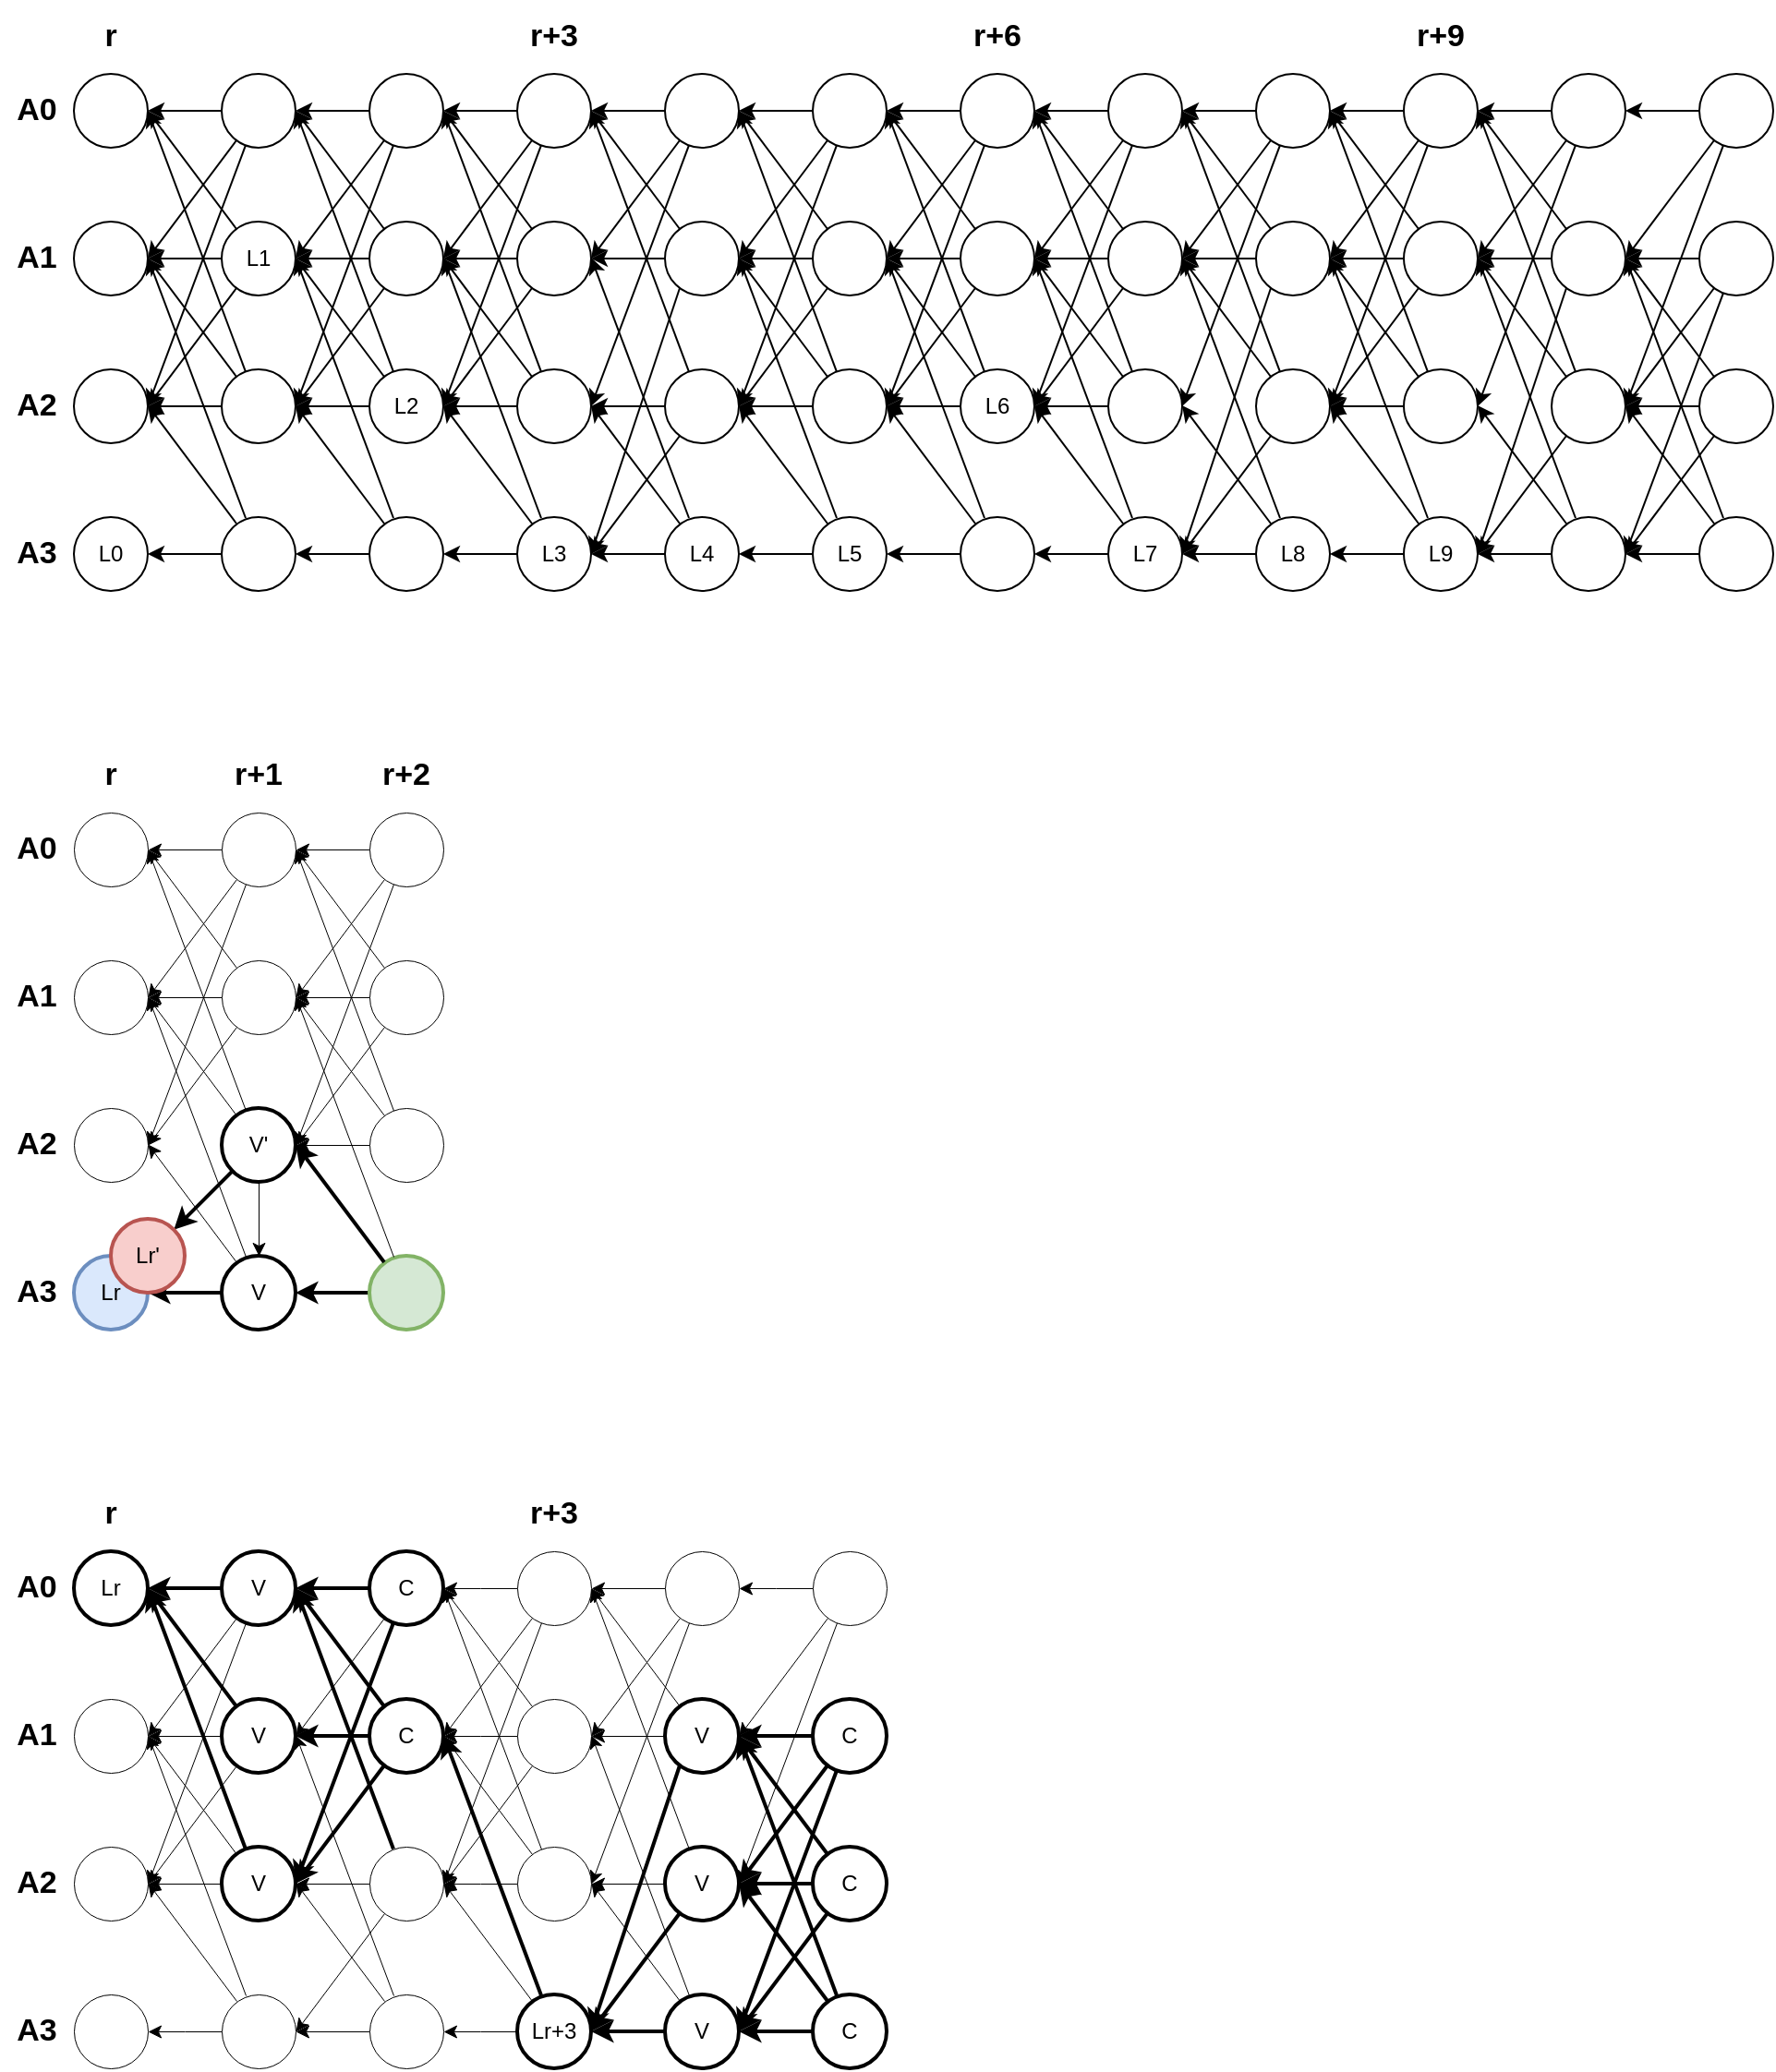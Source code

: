 <mxfile version="22.0.5" type="github">
  <diagram name="Page-1" id="6-gdtFOaAXE-onGuxSEv">
    <mxGraphModel dx="1026" dy="692" grid="1" gridSize="10" guides="1" tooltips="1" connect="1" arrows="1" fold="1" page="1" pageScale="1" pageWidth="827" pageHeight="1169" math="0" shadow="0">
      <root>
        <mxCell id="0" />
        <mxCell id="1" parent="0" />
        <mxCell id="ugaF4Mhmc7wSU5EPkKmp-2" value="" style="ellipse;whiteSpace=wrap;html=1;aspect=fixed;" vertex="1" parent="1">
          <mxGeometry x="80" y="80" width="40" height="40" as="geometry" />
        </mxCell>
        <mxCell id="ugaF4Mhmc7wSU5EPkKmp-3" value="&lt;b&gt;&lt;font style=&quot;font-size: 17px;&quot;&gt;A0&lt;/font&gt;&lt;/b&gt;" style="text;html=1;align=center;verticalAlign=middle;whiteSpace=wrap;rounded=0;" vertex="1" parent="1">
          <mxGeometry x="40" y="80" width="40" height="40" as="geometry" />
        </mxCell>
        <mxCell id="ugaF4Mhmc7wSU5EPkKmp-4" value="" style="ellipse;whiteSpace=wrap;html=1;aspect=fixed;" vertex="1" parent="1">
          <mxGeometry x="80" y="160" width="40" height="40" as="geometry" />
        </mxCell>
        <mxCell id="ugaF4Mhmc7wSU5EPkKmp-5" value="&lt;b&gt;&lt;font style=&quot;font-size: 17px;&quot;&gt;A1&lt;/font&gt;&lt;/b&gt;" style="text;html=1;align=center;verticalAlign=middle;whiteSpace=wrap;rounded=0;" vertex="1" parent="1">
          <mxGeometry x="40" y="160" width="40" height="40" as="geometry" />
        </mxCell>
        <mxCell id="ugaF4Mhmc7wSU5EPkKmp-6" value="" style="ellipse;whiteSpace=wrap;html=1;aspect=fixed;" vertex="1" parent="1">
          <mxGeometry x="80" y="240" width="40" height="40" as="geometry" />
        </mxCell>
        <mxCell id="ugaF4Mhmc7wSU5EPkKmp-7" value="&lt;b&gt;&lt;font style=&quot;font-size: 17px;&quot;&gt;A2&lt;/font&gt;&lt;/b&gt;" style="text;html=1;align=center;verticalAlign=middle;whiteSpace=wrap;rounded=0;" vertex="1" parent="1">
          <mxGeometry x="40" y="240" width="40" height="40" as="geometry" />
        </mxCell>
        <mxCell id="ugaF4Mhmc7wSU5EPkKmp-8" value="L0" style="ellipse;whiteSpace=wrap;html=1;aspect=fixed;" vertex="1" parent="1">
          <mxGeometry x="80" y="320" width="40" height="40" as="geometry" />
        </mxCell>
        <mxCell id="ugaF4Mhmc7wSU5EPkKmp-9" value="&lt;b&gt;&lt;font style=&quot;font-size: 17px;&quot;&gt;A3&lt;/font&gt;&lt;/b&gt;" style="text;html=1;align=center;verticalAlign=middle;whiteSpace=wrap;rounded=0;" vertex="1" parent="1">
          <mxGeometry x="40" y="320" width="40" height="40" as="geometry" />
        </mxCell>
        <mxCell id="ugaF4Mhmc7wSU5EPkKmp-10" style="edgeStyle=orthogonalEdgeStyle;rounded=0;orthogonalLoop=1;jettySize=auto;html=1;entryX=1;entryY=0.5;entryDx=0;entryDy=0;" edge="1" parent="1" source="ugaF4Mhmc7wSU5EPkKmp-12" target="ugaF4Mhmc7wSU5EPkKmp-2">
          <mxGeometry relative="1" as="geometry" />
        </mxCell>
        <mxCell id="ugaF4Mhmc7wSU5EPkKmp-11" style="rounded=0;orthogonalLoop=1;jettySize=auto;html=1;entryX=1;entryY=0.5;entryDx=0;entryDy=0;" edge="1" parent="1" source="ugaF4Mhmc7wSU5EPkKmp-12" target="ugaF4Mhmc7wSU5EPkKmp-4">
          <mxGeometry relative="1" as="geometry" />
        </mxCell>
        <mxCell id="ugaF4Mhmc7wSU5EPkKmp-12" value="" style="ellipse;whiteSpace=wrap;html=1;aspect=fixed;" vertex="1" parent="1">
          <mxGeometry x="160" y="80" width="40" height="40" as="geometry" />
        </mxCell>
        <mxCell id="ugaF4Mhmc7wSU5EPkKmp-13" style="edgeStyle=orthogonalEdgeStyle;rounded=0;orthogonalLoop=1;jettySize=auto;html=1;entryX=1;entryY=0.5;entryDx=0;entryDy=0;" edge="1" parent="1" source="ugaF4Mhmc7wSU5EPkKmp-14" target="ugaF4Mhmc7wSU5EPkKmp-4">
          <mxGeometry relative="1" as="geometry" />
        </mxCell>
        <mxCell id="ugaF4Mhmc7wSU5EPkKmp-14" value="L1" style="ellipse;whiteSpace=wrap;html=1;aspect=fixed;" vertex="1" parent="1">
          <mxGeometry x="160" y="160" width="40" height="40" as="geometry" />
        </mxCell>
        <mxCell id="ugaF4Mhmc7wSU5EPkKmp-15" style="edgeStyle=orthogonalEdgeStyle;rounded=0;orthogonalLoop=1;jettySize=auto;html=1;entryX=1;entryY=0.5;entryDx=0;entryDy=0;" edge="1" parent="1" source="ugaF4Mhmc7wSU5EPkKmp-16" target="ugaF4Mhmc7wSU5EPkKmp-6">
          <mxGeometry relative="1" as="geometry" />
        </mxCell>
        <mxCell id="ugaF4Mhmc7wSU5EPkKmp-16" value="" style="ellipse;whiteSpace=wrap;html=1;aspect=fixed;" vertex="1" parent="1">
          <mxGeometry x="160" y="240" width="40" height="40" as="geometry" />
        </mxCell>
        <mxCell id="ugaF4Mhmc7wSU5EPkKmp-17" style="edgeStyle=orthogonalEdgeStyle;rounded=0;orthogonalLoop=1;jettySize=auto;html=1;" edge="1" parent="1" source="ugaF4Mhmc7wSU5EPkKmp-18">
          <mxGeometry relative="1" as="geometry">
            <mxPoint x="120" y="340" as="targetPoint" />
          </mxGeometry>
        </mxCell>
        <mxCell id="ugaF4Mhmc7wSU5EPkKmp-18" value="" style="ellipse;whiteSpace=wrap;html=1;aspect=fixed;" vertex="1" parent="1">
          <mxGeometry x="160" y="320" width="40" height="40" as="geometry" />
        </mxCell>
        <mxCell id="ugaF4Mhmc7wSU5EPkKmp-19" value="&lt;b&gt;&lt;font style=&quot;font-size: 17px;&quot;&gt;r&lt;/font&gt;&lt;/b&gt;" style="text;html=1;strokeColor=none;fillColor=none;align=center;verticalAlign=middle;whiteSpace=wrap;rounded=0;" vertex="1" parent="1">
          <mxGeometry x="80" y="40" width="40" height="40" as="geometry" />
        </mxCell>
        <mxCell id="ugaF4Mhmc7wSU5EPkKmp-20" value="&lt;b&gt;&lt;font style=&quot;font-size: 17px;&quot;&gt;r+3&lt;/font&gt;&lt;/b&gt;" style="text;html=1;strokeColor=none;fillColor=none;align=center;verticalAlign=middle;whiteSpace=wrap;rounded=0;" vertex="1" parent="1">
          <mxGeometry x="320" y="40" width="40" height="40" as="geometry" />
        </mxCell>
        <mxCell id="ugaF4Mhmc7wSU5EPkKmp-21" value="&lt;b&gt;&lt;font style=&quot;font-size: 17px;&quot;&gt;r+6&lt;/font&gt;&lt;/b&gt;" style="text;html=1;strokeColor=none;fillColor=none;align=center;verticalAlign=middle;whiteSpace=wrap;rounded=0;" vertex="1" parent="1">
          <mxGeometry x="560" y="40" width="40" height="40" as="geometry" />
        </mxCell>
        <mxCell id="ugaF4Mhmc7wSU5EPkKmp-22" style="rounded=0;orthogonalLoop=1;jettySize=auto;html=1;entryX=1;entryY=0.5;entryDx=0;entryDy=0;" edge="1" parent="1" source="ugaF4Mhmc7wSU5EPkKmp-12" target="ugaF4Mhmc7wSU5EPkKmp-6">
          <mxGeometry relative="1" as="geometry">
            <mxPoint x="178" y="126" as="sourcePoint" />
            <mxPoint x="130" y="190" as="targetPoint" />
          </mxGeometry>
        </mxCell>
        <mxCell id="ugaF4Mhmc7wSU5EPkKmp-23" style="rounded=0;orthogonalLoop=1;jettySize=auto;html=1;entryX=1;entryY=0.5;entryDx=0;entryDy=0;" edge="1" parent="1">
          <mxGeometry relative="1" as="geometry">
            <mxPoint x="168" y="196" as="sourcePoint" />
            <mxPoint x="120" y="260" as="targetPoint" />
          </mxGeometry>
        </mxCell>
        <mxCell id="ugaF4Mhmc7wSU5EPkKmp-24" style="rounded=0;orthogonalLoop=1;jettySize=auto;html=1;entryX=1;entryY=0.5;entryDx=0;entryDy=0;" edge="1" parent="1" source="ugaF4Mhmc7wSU5EPkKmp-14" target="ugaF4Mhmc7wSU5EPkKmp-2">
          <mxGeometry relative="1" as="geometry">
            <mxPoint x="173" y="199" as="sourcePoint" />
            <mxPoint x="120" y="340" as="targetPoint" />
          </mxGeometry>
        </mxCell>
        <mxCell id="ugaF4Mhmc7wSU5EPkKmp-25" style="rounded=0;orthogonalLoop=1;jettySize=auto;html=1;entryX=1;entryY=0.5;entryDx=0;entryDy=0;" edge="1" parent="1" source="ugaF4Mhmc7wSU5EPkKmp-16" target="ugaF4Mhmc7wSU5EPkKmp-2">
          <mxGeometry relative="1" as="geometry">
            <mxPoint x="168" y="276" as="sourcePoint" />
            <mxPoint x="120" y="340" as="targetPoint" />
          </mxGeometry>
        </mxCell>
        <mxCell id="ugaF4Mhmc7wSU5EPkKmp-26" style="rounded=0;orthogonalLoop=1;jettySize=auto;html=1;entryX=1;entryY=0.5;entryDx=0;entryDy=0;" edge="1" parent="1">
          <mxGeometry relative="1" as="geometry">
            <mxPoint x="168" y="244" as="sourcePoint" />
            <mxPoint x="120" y="180" as="targetPoint" />
          </mxGeometry>
        </mxCell>
        <mxCell id="ugaF4Mhmc7wSU5EPkKmp-27" style="rounded=0;orthogonalLoop=1;jettySize=auto;html=1;entryX=1;entryY=0.5;entryDx=0;entryDy=0;" edge="1" parent="1">
          <mxGeometry relative="1" as="geometry">
            <mxPoint x="173" y="320.5" as="sourcePoint" />
            <mxPoint x="120" y="179.5" as="targetPoint" />
          </mxGeometry>
        </mxCell>
        <mxCell id="ugaF4Mhmc7wSU5EPkKmp-28" style="rounded=0;orthogonalLoop=1;jettySize=auto;html=1;entryX=1;entryY=0.5;entryDx=0;entryDy=0;" edge="1" parent="1">
          <mxGeometry relative="1" as="geometry">
            <mxPoint x="168" y="323.5" as="sourcePoint" />
            <mxPoint x="120" y="259.5" as="targetPoint" />
          </mxGeometry>
        </mxCell>
        <mxCell id="ugaF4Mhmc7wSU5EPkKmp-29" style="rounded=0;orthogonalLoop=1;jettySize=auto;html=1;entryX=1;entryY=0.5;entryDx=0;entryDy=0;" edge="1" parent="1" source="ugaF4Mhmc7wSU5EPkKmp-31">
          <mxGeometry relative="1" as="geometry">
            <mxPoint x="200" y="180" as="targetPoint" />
          </mxGeometry>
        </mxCell>
        <mxCell id="ugaF4Mhmc7wSU5EPkKmp-30" style="edgeStyle=orthogonalEdgeStyle;rounded=0;orthogonalLoop=1;jettySize=auto;html=1;entryX=1;entryY=0.5;entryDx=0;entryDy=0;" edge="1" parent="1" source="ugaF4Mhmc7wSU5EPkKmp-31" target="ugaF4Mhmc7wSU5EPkKmp-12">
          <mxGeometry relative="1" as="geometry" />
        </mxCell>
        <mxCell id="ugaF4Mhmc7wSU5EPkKmp-31" value="" style="ellipse;whiteSpace=wrap;html=1;aspect=fixed;" vertex="1" parent="1">
          <mxGeometry x="240" y="80" width="40" height="40" as="geometry" />
        </mxCell>
        <mxCell id="ugaF4Mhmc7wSU5EPkKmp-32" style="edgeStyle=orthogonalEdgeStyle;rounded=0;orthogonalLoop=1;jettySize=auto;html=1;entryX=1;entryY=0.5;entryDx=0;entryDy=0;" edge="1" parent="1" source="ugaF4Mhmc7wSU5EPkKmp-33" target="ugaF4Mhmc7wSU5EPkKmp-14">
          <mxGeometry relative="1" as="geometry" />
        </mxCell>
        <mxCell id="ugaF4Mhmc7wSU5EPkKmp-33" value="" style="ellipse;whiteSpace=wrap;html=1;aspect=fixed;" vertex="1" parent="1">
          <mxGeometry x="240" y="160" width="40" height="40" as="geometry" />
        </mxCell>
        <mxCell id="ugaF4Mhmc7wSU5EPkKmp-34" style="edgeStyle=orthogonalEdgeStyle;rounded=0;orthogonalLoop=1;jettySize=auto;html=1;entryX=1;entryY=0.5;entryDx=0;entryDy=0;" edge="1" parent="1" source="ugaF4Mhmc7wSU5EPkKmp-35" target="ugaF4Mhmc7wSU5EPkKmp-16">
          <mxGeometry relative="1" as="geometry" />
        </mxCell>
        <mxCell id="ugaF4Mhmc7wSU5EPkKmp-35" value="L2" style="ellipse;whiteSpace=wrap;html=1;aspect=fixed;" vertex="1" parent="1">
          <mxGeometry x="240" y="240" width="40" height="40" as="geometry" />
        </mxCell>
        <mxCell id="ugaF4Mhmc7wSU5EPkKmp-36" style="edgeStyle=orthogonalEdgeStyle;rounded=0;orthogonalLoop=1;jettySize=auto;html=1;entryX=1;entryY=0.5;entryDx=0;entryDy=0;" edge="1" parent="1" source="ugaF4Mhmc7wSU5EPkKmp-37" target="ugaF4Mhmc7wSU5EPkKmp-18">
          <mxGeometry relative="1" as="geometry" />
        </mxCell>
        <mxCell id="ugaF4Mhmc7wSU5EPkKmp-37" value="" style="ellipse;whiteSpace=wrap;html=1;aspect=fixed;" vertex="1" parent="1">
          <mxGeometry x="240" y="320" width="40" height="40" as="geometry" />
        </mxCell>
        <mxCell id="ugaF4Mhmc7wSU5EPkKmp-38" style="rounded=0;orthogonalLoop=1;jettySize=auto;html=1;entryX=1;entryY=0.5;entryDx=0;entryDy=0;" edge="1" parent="1" source="ugaF4Mhmc7wSU5EPkKmp-31">
          <mxGeometry relative="1" as="geometry">
            <mxPoint x="258" y="126" as="sourcePoint" />
            <mxPoint x="200" y="260" as="targetPoint" />
          </mxGeometry>
        </mxCell>
        <mxCell id="ugaF4Mhmc7wSU5EPkKmp-39" style="rounded=0;orthogonalLoop=1;jettySize=auto;html=1;entryX=1;entryY=0.5;entryDx=0;entryDy=0;" edge="1" parent="1">
          <mxGeometry relative="1" as="geometry">
            <mxPoint x="248" y="196" as="sourcePoint" />
            <mxPoint x="200" y="260" as="targetPoint" />
          </mxGeometry>
        </mxCell>
        <mxCell id="ugaF4Mhmc7wSU5EPkKmp-40" style="rounded=0;orthogonalLoop=1;jettySize=auto;html=1;entryX=1;entryY=0.5;entryDx=0;entryDy=0;" edge="1" parent="1" source="ugaF4Mhmc7wSU5EPkKmp-33">
          <mxGeometry relative="1" as="geometry">
            <mxPoint x="253" y="199" as="sourcePoint" />
            <mxPoint x="200" y="100" as="targetPoint" />
          </mxGeometry>
        </mxCell>
        <mxCell id="ugaF4Mhmc7wSU5EPkKmp-41" style="rounded=0;orthogonalLoop=1;jettySize=auto;html=1;entryX=1;entryY=0.5;entryDx=0;entryDy=0;" edge="1" parent="1" source="ugaF4Mhmc7wSU5EPkKmp-35">
          <mxGeometry relative="1" as="geometry">
            <mxPoint x="248" y="276" as="sourcePoint" />
            <mxPoint x="200" y="100" as="targetPoint" />
          </mxGeometry>
        </mxCell>
        <mxCell id="ugaF4Mhmc7wSU5EPkKmp-42" style="rounded=0;orthogonalLoop=1;jettySize=auto;html=1;entryX=1;entryY=0.5;entryDx=0;entryDy=0;" edge="1" parent="1">
          <mxGeometry relative="1" as="geometry">
            <mxPoint x="248" y="244" as="sourcePoint" />
            <mxPoint x="200" y="180" as="targetPoint" />
          </mxGeometry>
        </mxCell>
        <mxCell id="ugaF4Mhmc7wSU5EPkKmp-43" style="rounded=0;orthogonalLoop=1;jettySize=auto;html=1;entryX=1;entryY=0.5;entryDx=0;entryDy=0;" edge="1" parent="1">
          <mxGeometry relative="1" as="geometry">
            <mxPoint x="253" y="320.5" as="sourcePoint" />
            <mxPoint x="200" y="179.5" as="targetPoint" />
          </mxGeometry>
        </mxCell>
        <mxCell id="ugaF4Mhmc7wSU5EPkKmp-44" style="rounded=0;orthogonalLoop=1;jettySize=auto;html=1;entryX=1;entryY=0.5;entryDx=0;entryDy=0;" edge="1" parent="1">
          <mxGeometry relative="1" as="geometry">
            <mxPoint x="248" y="323.5" as="sourcePoint" />
            <mxPoint x="200" y="259.5" as="targetPoint" />
          </mxGeometry>
        </mxCell>
        <mxCell id="ugaF4Mhmc7wSU5EPkKmp-45" style="edgeStyle=orthogonalEdgeStyle;rounded=0;orthogonalLoop=1;jettySize=auto;html=1;entryX=1;entryY=0.5;entryDx=0;entryDy=0;" edge="1" parent="1" source="ugaF4Mhmc7wSU5EPkKmp-47">
          <mxGeometry relative="1" as="geometry">
            <mxPoint x="280" y="100" as="targetPoint" />
          </mxGeometry>
        </mxCell>
        <mxCell id="ugaF4Mhmc7wSU5EPkKmp-46" style="rounded=0;orthogonalLoop=1;jettySize=auto;html=1;entryX=1;entryY=0.5;entryDx=0;entryDy=0;" edge="1" parent="1" source="ugaF4Mhmc7wSU5EPkKmp-47">
          <mxGeometry relative="1" as="geometry">
            <mxPoint x="280" y="180" as="targetPoint" />
          </mxGeometry>
        </mxCell>
        <mxCell id="ugaF4Mhmc7wSU5EPkKmp-47" value="" style="ellipse;whiteSpace=wrap;html=1;aspect=fixed;" vertex="1" parent="1">
          <mxGeometry x="320" y="80" width="40" height="40" as="geometry" />
        </mxCell>
        <mxCell id="ugaF4Mhmc7wSU5EPkKmp-48" style="edgeStyle=orthogonalEdgeStyle;rounded=0;orthogonalLoop=1;jettySize=auto;html=1;entryX=1;entryY=0.5;entryDx=0;entryDy=0;" edge="1" parent="1" source="ugaF4Mhmc7wSU5EPkKmp-49">
          <mxGeometry relative="1" as="geometry">
            <mxPoint x="280" y="180" as="targetPoint" />
          </mxGeometry>
        </mxCell>
        <mxCell id="ugaF4Mhmc7wSU5EPkKmp-49" value="" style="ellipse;whiteSpace=wrap;html=1;aspect=fixed;" vertex="1" parent="1">
          <mxGeometry x="320" y="160" width="40" height="40" as="geometry" />
        </mxCell>
        <mxCell id="ugaF4Mhmc7wSU5EPkKmp-50" style="edgeStyle=orthogonalEdgeStyle;rounded=0;orthogonalLoop=1;jettySize=auto;html=1;entryX=1;entryY=0.5;entryDx=0;entryDy=0;" edge="1" parent="1" source="ugaF4Mhmc7wSU5EPkKmp-51">
          <mxGeometry relative="1" as="geometry">
            <mxPoint x="280" y="260" as="targetPoint" />
          </mxGeometry>
        </mxCell>
        <mxCell id="ugaF4Mhmc7wSU5EPkKmp-51" value="" style="ellipse;whiteSpace=wrap;html=1;aspect=fixed;" vertex="1" parent="1">
          <mxGeometry x="320" y="240" width="40" height="40" as="geometry" />
        </mxCell>
        <mxCell id="ugaF4Mhmc7wSU5EPkKmp-52" style="edgeStyle=orthogonalEdgeStyle;rounded=0;orthogonalLoop=1;jettySize=auto;html=1;" edge="1" parent="1" source="ugaF4Mhmc7wSU5EPkKmp-53">
          <mxGeometry relative="1" as="geometry">
            <mxPoint x="280" y="340" as="targetPoint" />
          </mxGeometry>
        </mxCell>
        <mxCell id="ugaF4Mhmc7wSU5EPkKmp-53" value="L3" style="ellipse;whiteSpace=wrap;html=1;aspect=fixed;" vertex="1" parent="1">
          <mxGeometry x="320" y="320" width="40" height="40" as="geometry" />
        </mxCell>
        <mxCell id="ugaF4Mhmc7wSU5EPkKmp-54" style="rounded=0;orthogonalLoop=1;jettySize=auto;html=1;entryX=1;entryY=0.5;entryDx=0;entryDy=0;" edge="1" parent="1" source="ugaF4Mhmc7wSU5EPkKmp-47">
          <mxGeometry relative="1" as="geometry">
            <mxPoint x="338" y="126" as="sourcePoint" />
            <mxPoint x="280" y="260" as="targetPoint" />
          </mxGeometry>
        </mxCell>
        <mxCell id="ugaF4Mhmc7wSU5EPkKmp-55" style="rounded=0;orthogonalLoop=1;jettySize=auto;html=1;entryX=1;entryY=0.5;entryDx=0;entryDy=0;" edge="1" parent="1">
          <mxGeometry relative="1" as="geometry">
            <mxPoint x="328" y="196" as="sourcePoint" />
            <mxPoint x="280" y="260" as="targetPoint" />
          </mxGeometry>
        </mxCell>
        <mxCell id="ugaF4Mhmc7wSU5EPkKmp-56" style="rounded=0;orthogonalLoop=1;jettySize=auto;html=1;entryX=1;entryY=0.5;entryDx=0;entryDy=0;" edge="1" parent="1" source="ugaF4Mhmc7wSU5EPkKmp-49">
          <mxGeometry relative="1" as="geometry">
            <mxPoint x="333" y="199" as="sourcePoint" />
            <mxPoint x="280" y="100" as="targetPoint" />
          </mxGeometry>
        </mxCell>
        <mxCell id="ugaF4Mhmc7wSU5EPkKmp-57" style="rounded=0;orthogonalLoop=1;jettySize=auto;html=1;entryX=1;entryY=0.5;entryDx=0;entryDy=0;" edge="1" parent="1" source="ugaF4Mhmc7wSU5EPkKmp-51">
          <mxGeometry relative="1" as="geometry">
            <mxPoint x="328" y="276" as="sourcePoint" />
            <mxPoint x="280" y="100" as="targetPoint" />
          </mxGeometry>
        </mxCell>
        <mxCell id="ugaF4Mhmc7wSU5EPkKmp-58" style="rounded=0;orthogonalLoop=1;jettySize=auto;html=1;entryX=1;entryY=0.5;entryDx=0;entryDy=0;" edge="1" parent="1">
          <mxGeometry relative="1" as="geometry">
            <mxPoint x="328" y="244" as="sourcePoint" />
            <mxPoint x="280" y="180" as="targetPoint" />
          </mxGeometry>
        </mxCell>
        <mxCell id="ugaF4Mhmc7wSU5EPkKmp-59" style="rounded=0;orthogonalLoop=1;jettySize=auto;html=1;entryX=1;entryY=0.5;entryDx=0;entryDy=0;" edge="1" parent="1">
          <mxGeometry relative="1" as="geometry">
            <mxPoint x="333" y="320.5" as="sourcePoint" />
            <mxPoint x="280" y="179.5" as="targetPoint" />
          </mxGeometry>
        </mxCell>
        <mxCell id="ugaF4Mhmc7wSU5EPkKmp-60" style="rounded=0;orthogonalLoop=1;jettySize=auto;html=1;entryX=1;entryY=0.5;entryDx=0;entryDy=0;" edge="1" parent="1">
          <mxGeometry relative="1" as="geometry">
            <mxPoint x="328" y="323.5" as="sourcePoint" />
            <mxPoint x="280" y="259.5" as="targetPoint" />
          </mxGeometry>
        </mxCell>
        <mxCell id="ugaF4Mhmc7wSU5EPkKmp-61" style="rounded=0;orthogonalLoop=1;jettySize=auto;html=1;entryX=1;entryY=0.5;entryDx=0;entryDy=0;" edge="1" parent="1" source="ugaF4Mhmc7wSU5EPkKmp-63">
          <mxGeometry relative="1" as="geometry">
            <mxPoint x="360" y="180" as="targetPoint" />
          </mxGeometry>
        </mxCell>
        <mxCell id="ugaF4Mhmc7wSU5EPkKmp-62" style="edgeStyle=orthogonalEdgeStyle;rounded=0;orthogonalLoop=1;jettySize=auto;html=1;entryX=1;entryY=0.5;entryDx=0;entryDy=0;" edge="1" parent="1" source="ugaF4Mhmc7wSU5EPkKmp-63" target="ugaF4Mhmc7wSU5EPkKmp-47">
          <mxGeometry relative="1" as="geometry" />
        </mxCell>
        <mxCell id="ugaF4Mhmc7wSU5EPkKmp-63" value="" style="ellipse;whiteSpace=wrap;html=1;aspect=fixed;" vertex="1" parent="1">
          <mxGeometry x="400" y="80" width="40" height="40" as="geometry" />
        </mxCell>
        <mxCell id="ugaF4Mhmc7wSU5EPkKmp-64" style="edgeStyle=orthogonalEdgeStyle;rounded=0;orthogonalLoop=1;jettySize=auto;html=1;entryX=1;entryY=0.5;entryDx=0;entryDy=0;" edge="1" parent="1" source="ugaF4Mhmc7wSU5EPkKmp-65" target="ugaF4Mhmc7wSU5EPkKmp-49">
          <mxGeometry relative="1" as="geometry" />
        </mxCell>
        <mxCell id="ugaF4Mhmc7wSU5EPkKmp-65" value="" style="ellipse;whiteSpace=wrap;html=1;aspect=fixed;" vertex="1" parent="1">
          <mxGeometry x="400" y="160" width="40" height="40" as="geometry" />
        </mxCell>
        <mxCell id="ugaF4Mhmc7wSU5EPkKmp-66" style="edgeStyle=orthogonalEdgeStyle;rounded=0;orthogonalLoop=1;jettySize=auto;html=1;entryX=1;entryY=0.5;entryDx=0;entryDy=0;" edge="1" parent="1" source="ugaF4Mhmc7wSU5EPkKmp-67" target="ugaF4Mhmc7wSU5EPkKmp-51">
          <mxGeometry relative="1" as="geometry" />
        </mxCell>
        <mxCell id="ugaF4Mhmc7wSU5EPkKmp-67" value="" style="ellipse;whiteSpace=wrap;html=1;aspect=fixed;" vertex="1" parent="1">
          <mxGeometry x="400" y="240" width="40" height="40" as="geometry" />
        </mxCell>
        <mxCell id="ugaF4Mhmc7wSU5EPkKmp-68" style="edgeStyle=orthogonalEdgeStyle;rounded=0;orthogonalLoop=1;jettySize=auto;html=1;entryX=1;entryY=0.5;entryDx=0;entryDy=0;" edge="1" parent="1" source="ugaF4Mhmc7wSU5EPkKmp-69" target="ugaF4Mhmc7wSU5EPkKmp-53">
          <mxGeometry relative="1" as="geometry" />
        </mxCell>
        <mxCell id="ugaF4Mhmc7wSU5EPkKmp-69" value="L4" style="ellipse;whiteSpace=wrap;html=1;aspect=fixed;" vertex="1" parent="1">
          <mxGeometry x="400" y="320" width="40" height="40" as="geometry" />
        </mxCell>
        <mxCell id="ugaF4Mhmc7wSU5EPkKmp-70" style="rounded=0;orthogonalLoop=1;jettySize=auto;html=1;entryX=1;entryY=0.5;entryDx=0;entryDy=0;" edge="1" parent="1" source="ugaF4Mhmc7wSU5EPkKmp-63">
          <mxGeometry relative="1" as="geometry">
            <mxPoint x="418" y="126" as="sourcePoint" />
            <mxPoint x="360" y="260" as="targetPoint" />
          </mxGeometry>
        </mxCell>
        <mxCell id="ugaF4Mhmc7wSU5EPkKmp-71" style="rounded=0;orthogonalLoop=1;jettySize=auto;html=1;entryX=1;entryY=0.5;entryDx=0;entryDy=0;" edge="1" parent="1" target="ugaF4Mhmc7wSU5EPkKmp-53">
          <mxGeometry relative="1" as="geometry">
            <mxPoint x="408" y="196" as="sourcePoint" />
            <mxPoint x="360" y="260" as="targetPoint" />
          </mxGeometry>
        </mxCell>
        <mxCell id="ugaF4Mhmc7wSU5EPkKmp-72" style="rounded=0;orthogonalLoop=1;jettySize=auto;html=1;entryX=1;entryY=0.5;entryDx=0;entryDy=0;" edge="1" parent="1" source="ugaF4Mhmc7wSU5EPkKmp-65">
          <mxGeometry relative="1" as="geometry">
            <mxPoint x="413" y="199" as="sourcePoint" />
            <mxPoint x="360" y="100" as="targetPoint" />
          </mxGeometry>
        </mxCell>
        <mxCell id="ugaF4Mhmc7wSU5EPkKmp-73" style="rounded=0;orthogonalLoop=1;jettySize=auto;html=1;entryX=1;entryY=0.5;entryDx=0;entryDy=0;" edge="1" parent="1" source="ugaF4Mhmc7wSU5EPkKmp-67">
          <mxGeometry relative="1" as="geometry">
            <mxPoint x="408" y="276" as="sourcePoint" />
            <mxPoint x="360" y="100" as="targetPoint" />
          </mxGeometry>
        </mxCell>
        <mxCell id="ugaF4Mhmc7wSU5EPkKmp-74" style="rounded=0;orthogonalLoop=1;jettySize=auto;html=1;entryX=1;entryY=0.5;entryDx=0;entryDy=0;" edge="1" parent="1" source="ugaF4Mhmc7wSU5EPkKmp-67" target="ugaF4Mhmc7wSU5EPkKmp-53">
          <mxGeometry relative="1" as="geometry">
            <mxPoint x="408" y="244" as="sourcePoint" />
            <mxPoint x="360" y="180" as="targetPoint" />
          </mxGeometry>
        </mxCell>
        <mxCell id="ugaF4Mhmc7wSU5EPkKmp-75" style="rounded=0;orthogonalLoop=1;jettySize=auto;html=1;entryX=1;entryY=0.5;entryDx=0;entryDy=0;" edge="1" parent="1">
          <mxGeometry relative="1" as="geometry">
            <mxPoint x="413" y="320.5" as="sourcePoint" />
            <mxPoint x="360" y="179.5" as="targetPoint" />
          </mxGeometry>
        </mxCell>
        <mxCell id="ugaF4Mhmc7wSU5EPkKmp-76" style="rounded=0;orthogonalLoop=1;jettySize=auto;html=1;entryX=1;entryY=0.5;entryDx=0;entryDy=0;" edge="1" parent="1">
          <mxGeometry relative="1" as="geometry">
            <mxPoint x="408" y="323.5" as="sourcePoint" />
            <mxPoint x="360" y="259.5" as="targetPoint" />
          </mxGeometry>
        </mxCell>
        <mxCell id="ugaF4Mhmc7wSU5EPkKmp-77" style="edgeStyle=orthogonalEdgeStyle;rounded=0;orthogonalLoop=1;jettySize=auto;html=1;entryX=1;entryY=0.5;entryDx=0;entryDy=0;" edge="1" parent="1" source="ugaF4Mhmc7wSU5EPkKmp-79">
          <mxGeometry relative="1" as="geometry">
            <mxPoint x="440" y="100" as="targetPoint" />
          </mxGeometry>
        </mxCell>
        <mxCell id="ugaF4Mhmc7wSU5EPkKmp-78" style="rounded=0;orthogonalLoop=1;jettySize=auto;html=1;entryX=1;entryY=0.5;entryDx=0;entryDy=0;" edge="1" parent="1" source="ugaF4Mhmc7wSU5EPkKmp-79">
          <mxGeometry relative="1" as="geometry">
            <mxPoint x="440" y="180" as="targetPoint" />
          </mxGeometry>
        </mxCell>
        <mxCell id="ugaF4Mhmc7wSU5EPkKmp-79" value="" style="ellipse;whiteSpace=wrap;html=1;aspect=fixed;" vertex="1" parent="1">
          <mxGeometry x="480" y="80" width="40" height="40" as="geometry" />
        </mxCell>
        <mxCell id="ugaF4Mhmc7wSU5EPkKmp-80" style="edgeStyle=orthogonalEdgeStyle;rounded=0;orthogonalLoop=1;jettySize=auto;html=1;entryX=1;entryY=0.5;entryDx=0;entryDy=0;" edge="1" parent="1" source="ugaF4Mhmc7wSU5EPkKmp-81">
          <mxGeometry relative="1" as="geometry">
            <mxPoint x="440" y="180" as="targetPoint" />
          </mxGeometry>
        </mxCell>
        <mxCell id="ugaF4Mhmc7wSU5EPkKmp-81" value="" style="ellipse;whiteSpace=wrap;html=1;aspect=fixed;" vertex="1" parent="1">
          <mxGeometry x="480" y="160" width="40" height="40" as="geometry" />
        </mxCell>
        <mxCell id="ugaF4Mhmc7wSU5EPkKmp-82" style="edgeStyle=orthogonalEdgeStyle;rounded=0;orthogonalLoop=1;jettySize=auto;html=1;entryX=1;entryY=0.5;entryDx=0;entryDy=0;" edge="1" parent="1" source="ugaF4Mhmc7wSU5EPkKmp-83">
          <mxGeometry relative="1" as="geometry">
            <mxPoint x="440" y="260" as="targetPoint" />
          </mxGeometry>
        </mxCell>
        <mxCell id="ugaF4Mhmc7wSU5EPkKmp-83" value="" style="ellipse;whiteSpace=wrap;html=1;aspect=fixed;" vertex="1" parent="1">
          <mxGeometry x="480" y="240" width="40" height="40" as="geometry" />
        </mxCell>
        <mxCell id="ugaF4Mhmc7wSU5EPkKmp-84" style="edgeStyle=orthogonalEdgeStyle;rounded=0;orthogonalLoop=1;jettySize=auto;html=1;" edge="1" parent="1" source="ugaF4Mhmc7wSU5EPkKmp-85">
          <mxGeometry relative="1" as="geometry">
            <mxPoint x="440" y="340" as="targetPoint" />
          </mxGeometry>
        </mxCell>
        <mxCell id="ugaF4Mhmc7wSU5EPkKmp-85" value="L5" style="ellipse;whiteSpace=wrap;html=1;aspect=fixed;" vertex="1" parent="1">
          <mxGeometry x="480" y="320" width="40" height="40" as="geometry" />
        </mxCell>
        <mxCell id="ugaF4Mhmc7wSU5EPkKmp-86" style="rounded=0;orthogonalLoop=1;jettySize=auto;html=1;entryX=1;entryY=0.5;entryDx=0;entryDy=0;" edge="1" parent="1" source="ugaF4Mhmc7wSU5EPkKmp-79">
          <mxGeometry relative="1" as="geometry">
            <mxPoint x="498" y="126" as="sourcePoint" />
            <mxPoint x="440" y="260" as="targetPoint" />
          </mxGeometry>
        </mxCell>
        <mxCell id="ugaF4Mhmc7wSU5EPkKmp-87" style="rounded=0;orthogonalLoop=1;jettySize=auto;html=1;entryX=1;entryY=0.5;entryDx=0;entryDy=0;" edge="1" parent="1">
          <mxGeometry relative="1" as="geometry">
            <mxPoint x="488" y="196" as="sourcePoint" />
            <mxPoint x="440" y="260" as="targetPoint" />
          </mxGeometry>
        </mxCell>
        <mxCell id="ugaF4Mhmc7wSU5EPkKmp-88" style="rounded=0;orthogonalLoop=1;jettySize=auto;html=1;entryX=1;entryY=0.5;entryDx=0;entryDy=0;" edge="1" parent="1" source="ugaF4Mhmc7wSU5EPkKmp-81">
          <mxGeometry relative="1" as="geometry">
            <mxPoint x="493" y="199" as="sourcePoint" />
            <mxPoint x="440" y="100" as="targetPoint" />
          </mxGeometry>
        </mxCell>
        <mxCell id="ugaF4Mhmc7wSU5EPkKmp-89" style="rounded=0;orthogonalLoop=1;jettySize=auto;html=1;entryX=1;entryY=0.5;entryDx=0;entryDy=0;" edge="1" parent="1" source="ugaF4Mhmc7wSU5EPkKmp-83">
          <mxGeometry relative="1" as="geometry">
            <mxPoint x="488" y="276" as="sourcePoint" />
            <mxPoint x="440" y="100" as="targetPoint" />
          </mxGeometry>
        </mxCell>
        <mxCell id="ugaF4Mhmc7wSU5EPkKmp-90" style="rounded=0;orthogonalLoop=1;jettySize=auto;html=1;entryX=1;entryY=0.5;entryDx=0;entryDy=0;" edge="1" parent="1">
          <mxGeometry relative="1" as="geometry">
            <mxPoint x="488" y="244" as="sourcePoint" />
            <mxPoint x="440" y="180" as="targetPoint" />
          </mxGeometry>
        </mxCell>
        <mxCell id="ugaF4Mhmc7wSU5EPkKmp-91" style="rounded=0;orthogonalLoop=1;jettySize=auto;html=1;entryX=1;entryY=0.5;entryDx=0;entryDy=0;" edge="1" parent="1">
          <mxGeometry relative="1" as="geometry">
            <mxPoint x="493" y="320.5" as="sourcePoint" />
            <mxPoint x="440" y="179.5" as="targetPoint" />
          </mxGeometry>
        </mxCell>
        <mxCell id="ugaF4Mhmc7wSU5EPkKmp-92" style="rounded=0;orthogonalLoop=1;jettySize=auto;html=1;entryX=1;entryY=0.5;entryDx=0;entryDy=0;" edge="1" parent="1">
          <mxGeometry relative="1" as="geometry">
            <mxPoint x="488" y="323.5" as="sourcePoint" />
            <mxPoint x="440" y="259.5" as="targetPoint" />
          </mxGeometry>
        </mxCell>
        <mxCell id="ugaF4Mhmc7wSU5EPkKmp-93" style="rounded=0;orthogonalLoop=1;jettySize=auto;html=1;entryX=1;entryY=0.5;entryDx=0;entryDy=0;" edge="1" parent="1" source="ugaF4Mhmc7wSU5EPkKmp-95">
          <mxGeometry relative="1" as="geometry">
            <mxPoint x="520" y="180" as="targetPoint" />
          </mxGeometry>
        </mxCell>
        <mxCell id="ugaF4Mhmc7wSU5EPkKmp-94" style="edgeStyle=orthogonalEdgeStyle;rounded=0;orthogonalLoop=1;jettySize=auto;html=1;entryX=1;entryY=0.5;entryDx=0;entryDy=0;" edge="1" parent="1" source="ugaF4Mhmc7wSU5EPkKmp-95" target="ugaF4Mhmc7wSU5EPkKmp-79">
          <mxGeometry relative="1" as="geometry" />
        </mxCell>
        <mxCell id="ugaF4Mhmc7wSU5EPkKmp-95" value="" style="ellipse;whiteSpace=wrap;html=1;aspect=fixed;" vertex="1" parent="1">
          <mxGeometry x="560" y="80" width="40" height="40" as="geometry" />
        </mxCell>
        <mxCell id="ugaF4Mhmc7wSU5EPkKmp-96" style="edgeStyle=orthogonalEdgeStyle;rounded=0;orthogonalLoop=1;jettySize=auto;html=1;entryX=1;entryY=0.5;entryDx=0;entryDy=0;" edge="1" parent="1" source="ugaF4Mhmc7wSU5EPkKmp-97" target="ugaF4Mhmc7wSU5EPkKmp-81">
          <mxGeometry relative="1" as="geometry" />
        </mxCell>
        <mxCell id="ugaF4Mhmc7wSU5EPkKmp-97" value="" style="ellipse;whiteSpace=wrap;html=1;aspect=fixed;" vertex="1" parent="1">
          <mxGeometry x="560" y="160" width="40" height="40" as="geometry" />
        </mxCell>
        <mxCell id="ugaF4Mhmc7wSU5EPkKmp-98" style="edgeStyle=orthogonalEdgeStyle;rounded=0;orthogonalLoop=1;jettySize=auto;html=1;entryX=1;entryY=0.5;entryDx=0;entryDy=0;" edge="1" parent="1" source="ugaF4Mhmc7wSU5EPkKmp-99" target="ugaF4Mhmc7wSU5EPkKmp-83">
          <mxGeometry relative="1" as="geometry" />
        </mxCell>
        <mxCell id="ugaF4Mhmc7wSU5EPkKmp-99" value="L6" style="ellipse;whiteSpace=wrap;html=1;aspect=fixed;" vertex="1" parent="1">
          <mxGeometry x="560" y="240" width="40" height="40" as="geometry" />
        </mxCell>
        <mxCell id="ugaF4Mhmc7wSU5EPkKmp-100" style="edgeStyle=orthogonalEdgeStyle;rounded=0;orthogonalLoop=1;jettySize=auto;html=1;entryX=1;entryY=0.5;entryDx=0;entryDy=0;" edge="1" parent="1" source="ugaF4Mhmc7wSU5EPkKmp-101" target="ugaF4Mhmc7wSU5EPkKmp-85">
          <mxGeometry relative="1" as="geometry" />
        </mxCell>
        <mxCell id="ugaF4Mhmc7wSU5EPkKmp-101" value="" style="ellipse;whiteSpace=wrap;html=1;aspect=fixed;" vertex="1" parent="1">
          <mxGeometry x="560" y="320" width="40" height="40" as="geometry" />
        </mxCell>
        <mxCell id="ugaF4Mhmc7wSU5EPkKmp-102" style="rounded=0;orthogonalLoop=1;jettySize=auto;html=1;entryX=1;entryY=0.5;entryDx=0;entryDy=0;" edge="1" parent="1" source="ugaF4Mhmc7wSU5EPkKmp-95">
          <mxGeometry relative="1" as="geometry">
            <mxPoint x="578" y="126" as="sourcePoint" />
            <mxPoint x="520" y="260" as="targetPoint" />
          </mxGeometry>
        </mxCell>
        <mxCell id="ugaF4Mhmc7wSU5EPkKmp-103" style="rounded=0;orthogonalLoop=1;jettySize=auto;html=1;entryX=1;entryY=0.5;entryDx=0;entryDy=0;" edge="1" parent="1">
          <mxGeometry relative="1" as="geometry">
            <mxPoint x="568" y="196" as="sourcePoint" />
            <mxPoint x="520" y="260" as="targetPoint" />
          </mxGeometry>
        </mxCell>
        <mxCell id="ugaF4Mhmc7wSU5EPkKmp-104" style="rounded=0;orthogonalLoop=1;jettySize=auto;html=1;entryX=1;entryY=0.5;entryDx=0;entryDy=0;" edge="1" parent="1" source="ugaF4Mhmc7wSU5EPkKmp-97">
          <mxGeometry relative="1" as="geometry">
            <mxPoint x="573" y="199" as="sourcePoint" />
            <mxPoint x="520" y="100" as="targetPoint" />
          </mxGeometry>
        </mxCell>
        <mxCell id="ugaF4Mhmc7wSU5EPkKmp-105" style="rounded=0;orthogonalLoop=1;jettySize=auto;html=1;entryX=1;entryY=0.5;entryDx=0;entryDy=0;" edge="1" parent="1" source="ugaF4Mhmc7wSU5EPkKmp-99">
          <mxGeometry relative="1" as="geometry">
            <mxPoint x="568" y="276" as="sourcePoint" />
            <mxPoint x="520" y="100" as="targetPoint" />
          </mxGeometry>
        </mxCell>
        <mxCell id="ugaF4Mhmc7wSU5EPkKmp-106" style="rounded=0;orthogonalLoop=1;jettySize=auto;html=1;entryX=1;entryY=0.5;entryDx=0;entryDy=0;" edge="1" parent="1">
          <mxGeometry relative="1" as="geometry">
            <mxPoint x="568" y="244" as="sourcePoint" />
            <mxPoint x="520" y="180" as="targetPoint" />
          </mxGeometry>
        </mxCell>
        <mxCell id="ugaF4Mhmc7wSU5EPkKmp-107" style="rounded=0;orthogonalLoop=1;jettySize=auto;html=1;entryX=1;entryY=0.5;entryDx=0;entryDy=0;" edge="1" parent="1">
          <mxGeometry relative="1" as="geometry">
            <mxPoint x="573" y="320.5" as="sourcePoint" />
            <mxPoint x="520" y="179.5" as="targetPoint" />
          </mxGeometry>
        </mxCell>
        <mxCell id="ugaF4Mhmc7wSU5EPkKmp-108" style="rounded=0;orthogonalLoop=1;jettySize=auto;html=1;entryX=1;entryY=0.5;entryDx=0;entryDy=0;" edge="1" parent="1">
          <mxGeometry relative="1" as="geometry">
            <mxPoint x="568" y="323.5" as="sourcePoint" />
            <mxPoint x="520" y="259.5" as="targetPoint" />
          </mxGeometry>
        </mxCell>
        <mxCell id="ugaF4Mhmc7wSU5EPkKmp-109" style="edgeStyle=orthogonalEdgeStyle;rounded=0;orthogonalLoop=1;jettySize=auto;html=1;entryX=1;entryY=0.5;entryDx=0;entryDy=0;" edge="1" parent="1" source="ugaF4Mhmc7wSU5EPkKmp-111">
          <mxGeometry relative="1" as="geometry">
            <mxPoint x="600" y="100" as="targetPoint" />
          </mxGeometry>
        </mxCell>
        <mxCell id="ugaF4Mhmc7wSU5EPkKmp-110" style="rounded=0;orthogonalLoop=1;jettySize=auto;html=1;entryX=1;entryY=0.5;entryDx=0;entryDy=0;" edge="1" parent="1" source="ugaF4Mhmc7wSU5EPkKmp-111">
          <mxGeometry relative="1" as="geometry">
            <mxPoint x="600" y="180" as="targetPoint" />
          </mxGeometry>
        </mxCell>
        <mxCell id="ugaF4Mhmc7wSU5EPkKmp-111" value="" style="ellipse;whiteSpace=wrap;html=1;aspect=fixed;" vertex="1" parent="1">
          <mxGeometry x="640" y="80" width="40" height="40" as="geometry" />
        </mxCell>
        <mxCell id="ugaF4Mhmc7wSU5EPkKmp-112" style="edgeStyle=orthogonalEdgeStyle;rounded=0;orthogonalLoop=1;jettySize=auto;html=1;entryX=1;entryY=0.5;entryDx=0;entryDy=0;" edge="1" parent="1" source="ugaF4Mhmc7wSU5EPkKmp-113">
          <mxGeometry relative="1" as="geometry">
            <mxPoint x="600" y="180" as="targetPoint" />
          </mxGeometry>
        </mxCell>
        <mxCell id="ugaF4Mhmc7wSU5EPkKmp-113" value="" style="ellipse;whiteSpace=wrap;html=1;aspect=fixed;" vertex="1" parent="1">
          <mxGeometry x="640" y="160" width="40" height="40" as="geometry" />
        </mxCell>
        <mxCell id="ugaF4Mhmc7wSU5EPkKmp-114" style="edgeStyle=orthogonalEdgeStyle;rounded=0;orthogonalLoop=1;jettySize=auto;html=1;entryX=1;entryY=0.5;entryDx=0;entryDy=0;" edge="1" parent="1" source="ugaF4Mhmc7wSU5EPkKmp-115">
          <mxGeometry relative="1" as="geometry">
            <mxPoint x="600" y="260" as="targetPoint" />
          </mxGeometry>
        </mxCell>
        <mxCell id="ugaF4Mhmc7wSU5EPkKmp-115" value="" style="ellipse;whiteSpace=wrap;html=1;aspect=fixed;" vertex="1" parent="1">
          <mxGeometry x="640" y="240" width="40" height="40" as="geometry" />
        </mxCell>
        <mxCell id="ugaF4Mhmc7wSU5EPkKmp-116" style="edgeStyle=orthogonalEdgeStyle;rounded=0;orthogonalLoop=1;jettySize=auto;html=1;" edge="1" parent="1" source="ugaF4Mhmc7wSU5EPkKmp-117">
          <mxGeometry relative="1" as="geometry">
            <mxPoint x="600" y="340" as="targetPoint" />
          </mxGeometry>
        </mxCell>
        <mxCell id="ugaF4Mhmc7wSU5EPkKmp-117" value="L7" style="ellipse;whiteSpace=wrap;html=1;aspect=fixed;" vertex="1" parent="1">
          <mxGeometry x="640" y="320" width="40" height="40" as="geometry" />
        </mxCell>
        <mxCell id="ugaF4Mhmc7wSU5EPkKmp-118" style="rounded=0;orthogonalLoop=1;jettySize=auto;html=1;entryX=1;entryY=0.5;entryDx=0;entryDy=0;" edge="1" parent="1" source="ugaF4Mhmc7wSU5EPkKmp-111">
          <mxGeometry relative="1" as="geometry">
            <mxPoint x="658" y="126" as="sourcePoint" />
            <mxPoint x="600" y="260" as="targetPoint" />
          </mxGeometry>
        </mxCell>
        <mxCell id="ugaF4Mhmc7wSU5EPkKmp-119" style="rounded=0;orthogonalLoop=1;jettySize=auto;html=1;entryX=1;entryY=0.5;entryDx=0;entryDy=0;" edge="1" parent="1">
          <mxGeometry relative="1" as="geometry">
            <mxPoint x="648" y="196" as="sourcePoint" />
            <mxPoint x="600" y="260" as="targetPoint" />
          </mxGeometry>
        </mxCell>
        <mxCell id="ugaF4Mhmc7wSU5EPkKmp-120" style="rounded=0;orthogonalLoop=1;jettySize=auto;html=1;entryX=1;entryY=0.5;entryDx=0;entryDy=0;" edge="1" parent="1" source="ugaF4Mhmc7wSU5EPkKmp-113">
          <mxGeometry relative="1" as="geometry">
            <mxPoint x="653" y="199" as="sourcePoint" />
            <mxPoint x="600" y="100" as="targetPoint" />
          </mxGeometry>
        </mxCell>
        <mxCell id="ugaF4Mhmc7wSU5EPkKmp-121" style="rounded=0;orthogonalLoop=1;jettySize=auto;html=1;entryX=1;entryY=0.5;entryDx=0;entryDy=0;" edge="1" parent="1" source="ugaF4Mhmc7wSU5EPkKmp-115">
          <mxGeometry relative="1" as="geometry">
            <mxPoint x="648" y="276" as="sourcePoint" />
            <mxPoint x="600" y="100" as="targetPoint" />
          </mxGeometry>
        </mxCell>
        <mxCell id="ugaF4Mhmc7wSU5EPkKmp-122" style="rounded=0;orthogonalLoop=1;jettySize=auto;html=1;entryX=1;entryY=0.5;entryDx=0;entryDy=0;" edge="1" parent="1">
          <mxGeometry relative="1" as="geometry">
            <mxPoint x="648" y="244" as="sourcePoint" />
            <mxPoint x="600" y="180" as="targetPoint" />
          </mxGeometry>
        </mxCell>
        <mxCell id="ugaF4Mhmc7wSU5EPkKmp-123" style="rounded=0;orthogonalLoop=1;jettySize=auto;html=1;entryX=1;entryY=0.5;entryDx=0;entryDy=0;" edge="1" parent="1">
          <mxGeometry relative="1" as="geometry">
            <mxPoint x="653" y="320.5" as="sourcePoint" />
            <mxPoint x="600" y="179.5" as="targetPoint" />
          </mxGeometry>
        </mxCell>
        <mxCell id="ugaF4Mhmc7wSU5EPkKmp-124" style="rounded=0;orthogonalLoop=1;jettySize=auto;html=1;entryX=1;entryY=0.5;entryDx=0;entryDy=0;" edge="1" parent="1">
          <mxGeometry relative="1" as="geometry">
            <mxPoint x="648" y="323.5" as="sourcePoint" />
            <mxPoint x="600" y="259.5" as="targetPoint" />
          </mxGeometry>
        </mxCell>
        <mxCell id="ugaF4Mhmc7wSU5EPkKmp-125" style="rounded=0;orthogonalLoop=1;jettySize=auto;html=1;entryX=1;entryY=0.5;entryDx=0;entryDy=0;" edge="1" parent="1" source="ugaF4Mhmc7wSU5EPkKmp-127">
          <mxGeometry relative="1" as="geometry">
            <mxPoint x="680" y="180" as="targetPoint" />
          </mxGeometry>
        </mxCell>
        <mxCell id="ugaF4Mhmc7wSU5EPkKmp-126" style="edgeStyle=orthogonalEdgeStyle;rounded=0;orthogonalLoop=1;jettySize=auto;html=1;entryX=1;entryY=0.5;entryDx=0;entryDy=0;" edge="1" parent="1" source="ugaF4Mhmc7wSU5EPkKmp-127" target="ugaF4Mhmc7wSU5EPkKmp-111">
          <mxGeometry relative="1" as="geometry" />
        </mxCell>
        <mxCell id="ugaF4Mhmc7wSU5EPkKmp-127" value="" style="ellipse;whiteSpace=wrap;html=1;aspect=fixed;" vertex="1" parent="1">
          <mxGeometry x="720" y="80" width="40" height="40" as="geometry" />
        </mxCell>
        <mxCell id="ugaF4Mhmc7wSU5EPkKmp-128" style="edgeStyle=orthogonalEdgeStyle;rounded=0;orthogonalLoop=1;jettySize=auto;html=1;entryX=1;entryY=0.5;entryDx=0;entryDy=0;" edge="1" parent="1" source="ugaF4Mhmc7wSU5EPkKmp-129" target="ugaF4Mhmc7wSU5EPkKmp-113">
          <mxGeometry relative="1" as="geometry" />
        </mxCell>
        <mxCell id="ugaF4Mhmc7wSU5EPkKmp-129" value="" style="ellipse;whiteSpace=wrap;html=1;aspect=fixed;" vertex="1" parent="1">
          <mxGeometry x="720" y="160" width="40" height="40" as="geometry" />
        </mxCell>
        <mxCell id="ugaF4Mhmc7wSU5EPkKmp-130" style="rounded=0;orthogonalLoop=1;jettySize=auto;html=1;entryX=1;entryY=0.5;entryDx=0;entryDy=0;" edge="1" parent="1" source="ugaF4Mhmc7wSU5EPkKmp-131" target="ugaF4Mhmc7wSU5EPkKmp-117">
          <mxGeometry relative="1" as="geometry" />
        </mxCell>
        <mxCell id="ugaF4Mhmc7wSU5EPkKmp-131" value="" style="ellipse;whiteSpace=wrap;html=1;aspect=fixed;" vertex="1" parent="1">
          <mxGeometry x="720" y="240" width="40" height="40" as="geometry" />
        </mxCell>
        <mxCell id="ugaF4Mhmc7wSU5EPkKmp-132" style="edgeStyle=orthogonalEdgeStyle;rounded=0;orthogonalLoop=1;jettySize=auto;html=1;entryX=1;entryY=0.5;entryDx=0;entryDy=0;" edge="1" parent="1" source="ugaF4Mhmc7wSU5EPkKmp-133" target="ugaF4Mhmc7wSU5EPkKmp-117">
          <mxGeometry relative="1" as="geometry" />
        </mxCell>
        <mxCell id="ugaF4Mhmc7wSU5EPkKmp-133" value="L8" style="ellipse;whiteSpace=wrap;html=1;aspect=fixed;" vertex="1" parent="1">
          <mxGeometry x="720" y="320" width="40" height="40" as="geometry" />
        </mxCell>
        <mxCell id="ugaF4Mhmc7wSU5EPkKmp-134" style="rounded=0;orthogonalLoop=1;jettySize=auto;html=1;entryX=1;entryY=0.5;entryDx=0;entryDy=0;" edge="1" parent="1" source="ugaF4Mhmc7wSU5EPkKmp-127">
          <mxGeometry relative="1" as="geometry">
            <mxPoint x="738" y="126" as="sourcePoint" />
            <mxPoint x="680" y="260" as="targetPoint" />
          </mxGeometry>
        </mxCell>
        <mxCell id="ugaF4Mhmc7wSU5EPkKmp-135" style="rounded=0;orthogonalLoop=1;jettySize=auto;html=1;entryX=1;entryY=0.5;entryDx=0;entryDy=0;" edge="1" parent="1" target="ugaF4Mhmc7wSU5EPkKmp-117">
          <mxGeometry relative="1" as="geometry">
            <mxPoint x="728" y="196" as="sourcePoint" />
            <mxPoint x="680" y="260" as="targetPoint" />
          </mxGeometry>
        </mxCell>
        <mxCell id="ugaF4Mhmc7wSU5EPkKmp-136" style="rounded=0;orthogonalLoop=1;jettySize=auto;html=1;entryX=1;entryY=0.5;entryDx=0;entryDy=0;" edge="1" parent="1" source="ugaF4Mhmc7wSU5EPkKmp-129">
          <mxGeometry relative="1" as="geometry">
            <mxPoint x="733" y="199" as="sourcePoint" />
            <mxPoint x="680" y="100" as="targetPoint" />
          </mxGeometry>
        </mxCell>
        <mxCell id="ugaF4Mhmc7wSU5EPkKmp-137" style="rounded=0;orthogonalLoop=1;jettySize=auto;html=1;entryX=1;entryY=0.5;entryDx=0;entryDy=0;" edge="1" parent="1" source="ugaF4Mhmc7wSU5EPkKmp-131">
          <mxGeometry relative="1" as="geometry">
            <mxPoint x="728" y="276" as="sourcePoint" />
            <mxPoint x="680" y="100" as="targetPoint" />
          </mxGeometry>
        </mxCell>
        <mxCell id="ugaF4Mhmc7wSU5EPkKmp-138" style="rounded=0;orthogonalLoop=1;jettySize=auto;html=1;entryX=1;entryY=0.5;entryDx=0;entryDy=0;" edge="1" parent="1">
          <mxGeometry relative="1" as="geometry">
            <mxPoint x="728" y="244" as="sourcePoint" />
            <mxPoint x="680" y="180" as="targetPoint" />
          </mxGeometry>
        </mxCell>
        <mxCell id="ugaF4Mhmc7wSU5EPkKmp-139" style="rounded=0;orthogonalLoop=1;jettySize=auto;html=1;entryX=1;entryY=0.5;entryDx=0;entryDy=0;" edge="1" parent="1">
          <mxGeometry relative="1" as="geometry">
            <mxPoint x="733" y="320.5" as="sourcePoint" />
            <mxPoint x="680" y="179.5" as="targetPoint" />
          </mxGeometry>
        </mxCell>
        <mxCell id="ugaF4Mhmc7wSU5EPkKmp-140" style="rounded=0;orthogonalLoop=1;jettySize=auto;html=1;entryX=1;entryY=0.5;entryDx=0;entryDy=0;" edge="1" parent="1">
          <mxGeometry relative="1" as="geometry">
            <mxPoint x="728" y="323.5" as="sourcePoint" />
            <mxPoint x="680" y="259.5" as="targetPoint" />
          </mxGeometry>
        </mxCell>
        <mxCell id="ugaF4Mhmc7wSU5EPkKmp-141" style="rounded=0;orthogonalLoop=1;jettySize=auto;html=1;entryX=1;entryY=0.5;entryDx=0;entryDy=0;" edge="1" parent="1" source="ugaF4Mhmc7wSU5EPkKmp-143">
          <mxGeometry relative="1" as="geometry">
            <mxPoint x="760" y="180" as="targetPoint" />
          </mxGeometry>
        </mxCell>
        <mxCell id="ugaF4Mhmc7wSU5EPkKmp-142" style="edgeStyle=orthogonalEdgeStyle;rounded=0;orthogonalLoop=1;jettySize=auto;html=1;entryX=1;entryY=0.5;entryDx=0;entryDy=0;" edge="1" parent="1" source="ugaF4Mhmc7wSU5EPkKmp-143">
          <mxGeometry relative="1" as="geometry">
            <mxPoint x="760" y="100" as="targetPoint" />
          </mxGeometry>
        </mxCell>
        <mxCell id="ugaF4Mhmc7wSU5EPkKmp-143" value="" style="ellipse;whiteSpace=wrap;html=1;aspect=fixed;" vertex="1" parent="1">
          <mxGeometry x="800" y="80" width="40" height="40" as="geometry" />
        </mxCell>
        <mxCell id="ugaF4Mhmc7wSU5EPkKmp-144" style="edgeStyle=orthogonalEdgeStyle;rounded=0;orthogonalLoop=1;jettySize=auto;html=1;entryX=1;entryY=0.5;entryDx=0;entryDy=0;" edge="1" parent="1" source="ugaF4Mhmc7wSU5EPkKmp-145">
          <mxGeometry relative="1" as="geometry">
            <mxPoint x="760" y="180" as="targetPoint" />
          </mxGeometry>
        </mxCell>
        <mxCell id="ugaF4Mhmc7wSU5EPkKmp-145" value="" style="ellipse;whiteSpace=wrap;html=1;aspect=fixed;" vertex="1" parent="1">
          <mxGeometry x="800" y="160" width="40" height="40" as="geometry" />
        </mxCell>
        <mxCell id="ugaF4Mhmc7wSU5EPkKmp-146" style="edgeStyle=orthogonalEdgeStyle;rounded=0;orthogonalLoop=1;jettySize=auto;html=1;entryX=1;entryY=0.5;entryDx=0;entryDy=0;" edge="1" parent="1" source="ugaF4Mhmc7wSU5EPkKmp-147">
          <mxGeometry relative="1" as="geometry">
            <mxPoint x="760" y="260" as="targetPoint" />
          </mxGeometry>
        </mxCell>
        <mxCell id="ugaF4Mhmc7wSU5EPkKmp-147" value="" style="ellipse;whiteSpace=wrap;html=1;aspect=fixed;" vertex="1" parent="1">
          <mxGeometry x="800" y="240" width="40" height="40" as="geometry" />
        </mxCell>
        <mxCell id="ugaF4Mhmc7wSU5EPkKmp-148" style="edgeStyle=orthogonalEdgeStyle;rounded=0;orthogonalLoop=1;jettySize=auto;html=1;entryX=1;entryY=0.5;entryDx=0;entryDy=0;" edge="1" parent="1" source="ugaF4Mhmc7wSU5EPkKmp-149">
          <mxGeometry relative="1" as="geometry">
            <mxPoint x="760" y="340" as="targetPoint" />
          </mxGeometry>
        </mxCell>
        <mxCell id="ugaF4Mhmc7wSU5EPkKmp-149" value="L9" style="ellipse;whiteSpace=wrap;html=1;aspect=fixed;" vertex="1" parent="1">
          <mxGeometry x="800" y="320" width="40" height="40" as="geometry" />
        </mxCell>
        <mxCell id="ugaF4Mhmc7wSU5EPkKmp-150" style="rounded=0;orthogonalLoop=1;jettySize=auto;html=1;entryX=1;entryY=0.5;entryDx=0;entryDy=0;" edge="1" parent="1" source="ugaF4Mhmc7wSU5EPkKmp-143">
          <mxGeometry relative="1" as="geometry">
            <mxPoint x="818" y="126" as="sourcePoint" />
            <mxPoint x="760" y="260" as="targetPoint" />
          </mxGeometry>
        </mxCell>
        <mxCell id="ugaF4Mhmc7wSU5EPkKmp-151" style="rounded=0;orthogonalLoop=1;jettySize=auto;html=1;entryX=1;entryY=0.5;entryDx=0;entryDy=0;" edge="1" parent="1">
          <mxGeometry relative="1" as="geometry">
            <mxPoint x="808" y="196" as="sourcePoint" />
            <mxPoint x="760" y="260" as="targetPoint" />
          </mxGeometry>
        </mxCell>
        <mxCell id="ugaF4Mhmc7wSU5EPkKmp-152" style="rounded=0;orthogonalLoop=1;jettySize=auto;html=1;entryX=1;entryY=0.5;entryDx=0;entryDy=0;" edge="1" parent="1" source="ugaF4Mhmc7wSU5EPkKmp-145">
          <mxGeometry relative="1" as="geometry">
            <mxPoint x="813" y="199" as="sourcePoint" />
            <mxPoint x="760" y="100" as="targetPoint" />
          </mxGeometry>
        </mxCell>
        <mxCell id="ugaF4Mhmc7wSU5EPkKmp-153" style="rounded=0;orthogonalLoop=1;jettySize=auto;html=1;entryX=1;entryY=0.5;entryDx=0;entryDy=0;" edge="1" parent="1" source="ugaF4Mhmc7wSU5EPkKmp-147">
          <mxGeometry relative="1" as="geometry">
            <mxPoint x="808" y="276" as="sourcePoint" />
            <mxPoint x="760" y="100" as="targetPoint" />
          </mxGeometry>
        </mxCell>
        <mxCell id="ugaF4Mhmc7wSU5EPkKmp-154" style="rounded=0;orthogonalLoop=1;jettySize=auto;html=1;entryX=1;entryY=0.5;entryDx=0;entryDy=0;" edge="1" parent="1">
          <mxGeometry relative="1" as="geometry">
            <mxPoint x="808" y="244" as="sourcePoint" />
            <mxPoint x="760" y="180" as="targetPoint" />
          </mxGeometry>
        </mxCell>
        <mxCell id="ugaF4Mhmc7wSU5EPkKmp-155" style="rounded=0;orthogonalLoop=1;jettySize=auto;html=1;entryX=1;entryY=0.5;entryDx=0;entryDy=0;" edge="1" parent="1">
          <mxGeometry relative="1" as="geometry">
            <mxPoint x="813" y="320.5" as="sourcePoint" />
            <mxPoint x="760" y="179.5" as="targetPoint" />
          </mxGeometry>
        </mxCell>
        <mxCell id="ugaF4Mhmc7wSU5EPkKmp-156" style="rounded=0;orthogonalLoop=1;jettySize=auto;html=1;entryX=1;entryY=0.5;entryDx=0;entryDy=0;" edge="1" parent="1">
          <mxGeometry relative="1" as="geometry">
            <mxPoint x="808" y="323.5" as="sourcePoint" />
            <mxPoint x="760" y="259.5" as="targetPoint" />
          </mxGeometry>
        </mxCell>
        <mxCell id="ugaF4Mhmc7wSU5EPkKmp-157" value="&lt;b&gt;&lt;font style=&quot;font-size: 17px;&quot;&gt;r+9&lt;/font&gt;&lt;/b&gt;" style="text;html=1;strokeColor=none;fillColor=none;align=center;verticalAlign=middle;whiteSpace=wrap;rounded=0;" vertex="1" parent="1">
          <mxGeometry x="800" y="40" width="40" height="40" as="geometry" />
        </mxCell>
        <mxCell id="ugaF4Mhmc7wSU5EPkKmp-158" style="rounded=0;orthogonalLoop=1;jettySize=auto;html=1;entryX=1;entryY=0.5;entryDx=0;entryDy=0;" edge="1" parent="1" source="ugaF4Mhmc7wSU5EPkKmp-160">
          <mxGeometry relative="1" as="geometry">
            <mxPoint x="840" y="180" as="targetPoint" />
          </mxGeometry>
        </mxCell>
        <mxCell id="ugaF4Mhmc7wSU5EPkKmp-159" style="edgeStyle=orthogonalEdgeStyle;rounded=0;orthogonalLoop=1;jettySize=auto;html=1;entryX=1;entryY=0.5;entryDx=0;entryDy=0;" edge="1" parent="1" source="ugaF4Mhmc7wSU5EPkKmp-160">
          <mxGeometry relative="1" as="geometry">
            <mxPoint x="840" y="100" as="targetPoint" />
          </mxGeometry>
        </mxCell>
        <mxCell id="ugaF4Mhmc7wSU5EPkKmp-160" value="" style="ellipse;whiteSpace=wrap;html=1;aspect=fixed;" vertex="1" parent="1">
          <mxGeometry x="880" y="80" width="40" height="40" as="geometry" />
        </mxCell>
        <mxCell id="ugaF4Mhmc7wSU5EPkKmp-161" style="edgeStyle=orthogonalEdgeStyle;rounded=0;orthogonalLoop=1;jettySize=auto;html=1;entryX=1;entryY=0.5;entryDx=0;entryDy=0;" edge="1" parent="1" source="ugaF4Mhmc7wSU5EPkKmp-162">
          <mxGeometry relative="1" as="geometry">
            <mxPoint x="840" y="180" as="targetPoint" />
          </mxGeometry>
        </mxCell>
        <mxCell id="ugaF4Mhmc7wSU5EPkKmp-162" value="" style="ellipse;whiteSpace=wrap;html=1;aspect=fixed;" vertex="1" parent="1">
          <mxGeometry x="880" y="160" width="40" height="40" as="geometry" />
        </mxCell>
        <mxCell id="ugaF4Mhmc7wSU5EPkKmp-163" style="rounded=0;orthogonalLoop=1;jettySize=auto;html=1;entryX=1;entryY=0.5;entryDx=0;entryDy=0;" edge="1" parent="1" source="ugaF4Mhmc7wSU5EPkKmp-164">
          <mxGeometry relative="1" as="geometry">
            <mxPoint x="840" y="340" as="targetPoint" />
          </mxGeometry>
        </mxCell>
        <mxCell id="ugaF4Mhmc7wSU5EPkKmp-164" value="" style="ellipse;whiteSpace=wrap;html=1;aspect=fixed;" vertex="1" parent="1">
          <mxGeometry x="880" y="240" width="40" height="40" as="geometry" />
        </mxCell>
        <mxCell id="ugaF4Mhmc7wSU5EPkKmp-165" style="edgeStyle=orthogonalEdgeStyle;rounded=0;orthogonalLoop=1;jettySize=auto;html=1;entryX=1;entryY=0.5;entryDx=0;entryDy=0;" edge="1" parent="1" source="ugaF4Mhmc7wSU5EPkKmp-166">
          <mxGeometry relative="1" as="geometry">
            <mxPoint x="840" y="340" as="targetPoint" />
          </mxGeometry>
        </mxCell>
        <mxCell id="ugaF4Mhmc7wSU5EPkKmp-166" value="" style="ellipse;whiteSpace=wrap;html=1;aspect=fixed;" vertex="1" parent="1">
          <mxGeometry x="880" y="320" width="40" height="40" as="geometry" />
        </mxCell>
        <mxCell id="ugaF4Mhmc7wSU5EPkKmp-167" style="rounded=0;orthogonalLoop=1;jettySize=auto;html=1;entryX=1;entryY=0.5;entryDx=0;entryDy=0;" edge="1" parent="1" source="ugaF4Mhmc7wSU5EPkKmp-160">
          <mxGeometry relative="1" as="geometry">
            <mxPoint x="898" y="126" as="sourcePoint" />
            <mxPoint x="840" y="260" as="targetPoint" />
          </mxGeometry>
        </mxCell>
        <mxCell id="ugaF4Mhmc7wSU5EPkKmp-168" style="rounded=0;orthogonalLoop=1;jettySize=auto;html=1;entryX=1;entryY=0.5;entryDx=0;entryDy=0;" edge="1" parent="1">
          <mxGeometry relative="1" as="geometry">
            <mxPoint x="888" y="196" as="sourcePoint" />
            <mxPoint x="840" y="340" as="targetPoint" />
          </mxGeometry>
        </mxCell>
        <mxCell id="ugaF4Mhmc7wSU5EPkKmp-169" style="rounded=0;orthogonalLoop=1;jettySize=auto;html=1;entryX=1;entryY=0.5;entryDx=0;entryDy=0;" edge="1" parent="1" source="ugaF4Mhmc7wSU5EPkKmp-162">
          <mxGeometry relative="1" as="geometry">
            <mxPoint x="893" y="199" as="sourcePoint" />
            <mxPoint x="840" y="100" as="targetPoint" />
          </mxGeometry>
        </mxCell>
        <mxCell id="ugaF4Mhmc7wSU5EPkKmp-170" style="rounded=0;orthogonalLoop=1;jettySize=auto;html=1;entryX=1;entryY=0.5;entryDx=0;entryDy=0;" edge="1" parent="1" source="ugaF4Mhmc7wSU5EPkKmp-164">
          <mxGeometry relative="1" as="geometry">
            <mxPoint x="888" y="276" as="sourcePoint" />
            <mxPoint x="840" y="100" as="targetPoint" />
          </mxGeometry>
        </mxCell>
        <mxCell id="ugaF4Mhmc7wSU5EPkKmp-171" style="rounded=0;orthogonalLoop=1;jettySize=auto;html=1;entryX=1;entryY=0.5;entryDx=0;entryDy=0;" edge="1" parent="1">
          <mxGeometry relative="1" as="geometry">
            <mxPoint x="888" y="244" as="sourcePoint" />
            <mxPoint x="840" y="180" as="targetPoint" />
          </mxGeometry>
        </mxCell>
        <mxCell id="ugaF4Mhmc7wSU5EPkKmp-172" style="rounded=0;orthogonalLoop=1;jettySize=auto;html=1;entryX=1;entryY=0.5;entryDx=0;entryDy=0;" edge="1" parent="1">
          <mxGeometry relative="1" as="geometry">
            <mxPoint x="893" y="320.5" as="sourcePoint" />
            <mxPoint x="840" y="179.5" as="targetPoint" />
          </mxGeometry>
        </mxCell>
        <mxCell id="ugaF4Mhmc7wSU5EPkKmp-173" style="rounded=0;orthogonalLoop=1;jettySize=auto;html=1;entryX=1;entryY=0.5;entryDx=0;entryDy=0;" edge="1" parent="1">
          <mxGeometry relative="1" as="geometry">
            <mxPoint x="888" y="323.5" as="sourcePoint" />
            <mxPoint x="840" y="259.5" as="targetPoint" />
          </mxGeometry>
        </mxCell>
        <mxCell id="ugaF4Mhmc7wSU5EPkKmp-174" style="rounded=0;orthogonalLoop=1;jettySize=auto;html=1;entryX=1;entryY=0.5;entryDx=0;entryDy=0;" edge="1" parent="1" source="ugaF4Mhmc7wSU5EPkKmp-176">
          <mxGeometry relative="1" as="geometry">
            <mxPoint x="920" y="180" as="targetPoint" />
          </mxGeometry>
        </mxCell>
        <mxCell id="ugaF4Mhmc7wSU5EPkKmp-175" style="edgeStyle=orthogonalEdgeStyle;rounded=0;orthogonalLoop=1;jettySize=auto;html=1;entryX=1;entryY=0.5;entryDx=0;entryDy=0;" edge="1" parent="1" source="ugaF4Mhmc7wSU5EPkKmp-176">
          <mxGeometry relative="1" as="geometry">
            <mxPoint x="920" y="100" as="targetPoint" />
          </mxGeometry>
        </mxCell>
        <mxCell id="ugaF4Mhmc7wSU5EPkKmp-176" value="" style="ellipse;whiteSpace=wrap;html=1;aspect=fixed;" vertex="1" parent="1">
          <mxGeometry x="960" y="80" width="40" height="40" as="geometry" />
        </mxCell>
        <mxCell id="ugaF4Mhmc7wSU5EPkKmp-177" style="edgeStyle=orthogonalEdgeStyle;rounded=0;orthogonalLoop=1;jettySize=auto;html=1;entryX=1;entryY=0.5;entryDx=0;entryDy=0;" edge="1" parent="1" source="ugaF4Mhmc7wSU5EPkKmp-178">
          <mxGeometry relative="1" as="geometry">
            <mxPoint x="920" y="180" as="targetPoint" />
          </mxGeometry>
        </mxCell>
        <mxCell id="ugaF4Mhmc7wSU5EPkKmp-178" value="" style="ellipse;whiteSpace=wrap;html=1;aspect=fixed;" vertex="1" parent="1">
          <mxGeometry x="960" y="160" width="40" height="40" as="geometry" />
        </mxCell>
        <mxCell id="ugaF4Mhmc7wSU5EPkKmp-179" style="edgeStyle=orthogonalEdgeStyle;rounded=0;orthogonalLoop=1;jettySize=auto;html=1;entryX=1;entryY=0.5;entryDx=0;entryDy=0;" edge="1" parent="1" source="ugaF4Mhmc7wSU5EPkKmp-180">
          <mxGeometry relative="1" as="geometry">
            <mxPoint x="920" y="260" as="targetPoint" />
          </mxGeometry>
        </mxCell>
        <mxCell id="ugaF4Mhmc7wSU5EPkKmp-180" value="" style="ellipse;whiteSpace=wrap;html=1;aspect=fixed;" vertex="1" parent="1">
          <mxGeometry x="960" y="240" width="40" height="40" as="geometry" />
        </mxCell>
        <mxCell id="ugaF4Mhmc7wSU5EPkKmp-181" style="edgeStyle=orthogonalEdgeStyle;rounded=0;orthogonalLoop=1;jettySize=auto;html=1;entryX=1;entryY=0.5;entryDx=0;entryDy=0;" edge="1" parent="1" source="ugaF4Mhmc7wSU5EPkKmp-182">
          <mxGeometry relative="1" as="geometry">
            <mxPoint x="920" y="340" as="targetPoint" />
          </mxGeometry>
        </mxCell>
        <mxCell id="ugaF4Mhmc7wSU5EPkKmp-182" value="" style="ellipse;whiteSpace=wrap;html=1;aspect=fixed;" vertex="1" parent="1">
          <mxGeometry x="960" y="320" width="40" height="40" as="geometry" />
        </mxCell>
        <mxCell id="ugaF4Mhmc7wSU5EPkKmp-183" style="rounded=0;orthogonalLoop=1;jettySize=auto;html=1;entryX=1;entryY=0.5;entryDx=0;entryDy=0;" edge="1" parent="1" source="ugaF4Mhmc7wSU5EPkKmp-176">
          <mxGeometry relative="1" as="geometry">
            <mxPoint x="978" y="126" as="sourcePoint" />
            <mxPoint x="920" y="260" as="targetPoint" />
          </mxGeometry>
        </mxCell>
        <mxCell id="ugaF4Mhmc7wSU5EPkKmp-184" style="rounded=0;orthogonalLoop=1;jettySize=auto;html=1;entryX=1;entryY=0.5;entryDx=0;entryDy=0;" edge="1" parent="1">
          <mxGeometry relative="1" as="geometry">
            <mxPoint x="968" y="196" as="sourcePoint" />
            <mxPoint x="920" y="260" as="targetPoint" />
          </mxGeometry>
        </mxCell>
        <mxCell id="ugaF4Mhmc7wSU5EPkKmp-185" style="rounded=0;orthogonalLoop=1;jettySize=auto;html=1;entryX=1;entryY=0.5;entryDx=0;entryDy=0;" edge="1" parent="1" source="ugaF4Mhmc7wSU5EPkKmp-178" target="ugaF4Mhmc7wSU5EPkKmp-166">
          <mxGeometry relative="1" as="geometry">
            <mxPoint x="973" y="199" as="sourcePoint" />
            <mxPoint x="920" y="100" as="targetPoint" />
          </mxGeometry>
        </mxCell>
        <mxCell id="ugaF4Mhmc7wSU5EPkKmp-186" style="rounded=0;orthogonalLoop=1;jettySize=auto;html=1;entryX=1;entryY=0.5;entryDx=0;entryDy=0;" edge="1" parent="1" source="ugaF4Mhmc7wSU5EPkKmp-180" target="ugaF4Mhmc7wSU5EPkKmp-166">
          <mxGeometry relative="1" as="geometry">
            <mxPoint x="968" y="276" as="sourcePoint" />
            <mxPoint x="920" y="100" as="targetPoint" />
          </mxGeometry>
        </mxCell>
        <mxCell id="ugaF4Mhmc7wSU5EPkKmp-187" style="rounded=0;orthogonalLoop=1;jettySize=auto;html=1;entryX=1;entryY=0.5;entryDx=0;entryDy=0;" edge="1" parent="1">
          <mxGeometry relative="1" as="geometry">
            <mxPoint x="968" y="244" as="sourcePoint" />
            <mxPoint x="920" y="180" as="targetPoint" />
          </mxGeometry>
        </mxCell>
        <mxCell id="ugaF4Mhmc7wSU5EPkKmp-188" style="rounded=0;orthogonalLoop=1;jettySize=auto;html=1;entryX=1;entryY=0.5;entryDx=0;entryDy=0;" edge="1" parent="1">
          <mxGeometry relative="1" as="geometry">
            <mxPoint x="973" y="320.5" as="sourcePoint" />
            <mxPoint x="920" y="179.5" as="targetPoint" />
          </mxGeometry>
        </mxCell>
        <mxCell id="ugaF4Mhmc7wSU5EPkKmp-189" style="rounded=0;orthogonalLoop=1;jettySize=auto;html=1;entryX=1;entryY=0.5;entryDx=0;entryDy=0;" edge="1" parent="1">
          <mxGeometry relative="1" as="geometry">
            <mxPoint x="968" y="323.5" as="sourcePoint" />
            <mxPoint x="920" y="259.5" as="targetPoint" />
          </mxGeometry>
        </mxCell>
        <mxCell id="ugaF4Mhmc7wSU5EPkKmp-190" value="" style="ellipse;whiteSpace=wrap;html=1;aspect=fixed;strokeWidth=0.5;" vertex="1" parent="1">
          <mxGeometry x="80" y="480" width="40" height="40" as="geometry" />
        </mxCell>
        <mxCell id="ugaF4Mhmc7wSU5EPkKmp-191" value="" style="ellipse;whiteSpace=wrap;html=1;aspect=fixed;strokeWidth=0.5;" vertex="1" parent="1">
          <mxGeometry x="80" y="560" width="40" height="40" as="geometry" />
        </mxCell>
        <mxCell id="ugaF4Mhmc7wSU5EPkKmp-192" value="" style="ellipse;whiteSpace=wrap;html=1;aspect=fixed;strokeWidth=0.5;" vertex="1" parent="1">
          <mxGeometry x="80" y="640" width="40" height="40" as="geometry" />
        </mxCell>
        <mxCell id="ugaF4Mhmc7wSU5EPkKmp-193" value="Lr" style="ellipse;whiteSpace=wrap;html=1;aspect=fixed;fillColor=#dae8fc;strokeColor=#6c8ebf;strokeWidth=2;" vertex="1" parent="1">
          <mxGeometry x="80" y="720" width="40" height="40" as="geometry" />
        </mxCell>
        <mxCell id="ugaF4Mhmc7wSU5EPkKmp-194" style="edgeStyle=orthogonalEdgeStyle;rounded=0;orthogonalLoop=1;jettySize=auto;html=1;entryX=1;entryY=0.5;entryDx=0;entryDy=0;strokeWidth=0.5;" edge="1" parent="1" source="ugaF4Mhmc7wSU5EPkKmp-196" target="ugaF4Mhmc7wSU5EPkKmp-190">
          <mxGeometry relative="1" as="geometry" />
        </mxCell>
        <mxCell id="ugaF4Mhmc7wSU5EPkKmp-195" style="rounded=0;orthogonalLoop=1;jettySize=auto;html=1;entryX=1;entryY=0.5;entryDx=0;entryDy=0;strokeWidth=0.5;" edge="1" parent="1" source="ugaF4Mhmc7wSU5EPkKmp-196" target="ugaF4Mhmc7wSU5EPkKmp-191">
          <mxGeometry relative="1" as="geometry" />
        </mxCell>
        <mxCell id="ugaF4Mhmc7wSU5EPkKmp-196" value="" style="ellipse;whiteSpace=wrap;html=1;aspect=fixed;strokeWidth=0.5;" vertex="1" parent="1">
          <mxGeometry x="160" y="480" width="40" height="40" as="geometry" />
        </mxCell>
        <mxCell id="ugaF4Mhmc7wSU5EPkKmp-197" style="edgeStyle=orthogonalEdgeStyle;rounded=0;orthogonalLoop=1;jettySize=auto;html=1;entryX=1;entryY=0.5;entryDx=0;entryDy=0;strokeWidth=0.5;" edge="1" parent="1" source="ugaF4Mhmc7wSU5EPkKmp-198" target="ugaF4Mhmc7wSU5EPkKmp-191">
          <mxGeometry relative="1" as="geometry" />
        </mxCell>
        <mxCell id="ugaF4Mhmc7wSU5EPkKmp-198" value="" style="ellipse;whiteSpace=wrap;html=1;aspect=fixed;strokeWidth=0.5;" vertex="1" parent="1">
          <mxGeometry x="160" y="560" width="40" height="40" as="geometry" />
        </mxCell>
        <mxCell id="ugaF4Mhmc7wSU5EPkKmp-199" style="rounded=0;orthogonalLoop=1;jettySize=auto;html=1;strokeWidth=2;" edge="1" parent="1" source="ugaF4Mhmc7wSU5EPkKmp-200" target="ugaF4Mhmc7wSU5EPkKmp-378">
          <mxGeometry relative="1" as="geometry" />
        </mxCell>
        <mxCell id="ugaF4Mhmc7wSU5EPkKmp-379" value="" style="edgeStyle=orthogonalEdgeStyle;rounded=0;orthogonalLoop=1;jettySize=auto;html=1;strokeWidth=0.5;" edge="1" parent="1" source="ugaF4Mhmc7wSU5EPkKmp-200" target="ugaF4Mhmc7wSU5EPkKmp-202">
          <mxGeometry relative="1" as="geometry" />
        </mxCell>
        <mxCell id="ugaF4Mhmc7wSU5EPkKmp-200" value="V&#39;" style="ellipse;whiteSpace=wrap;html=1;aspect=fixed;strokeWidth=2;" vertex="1" parent="1">
          <mxGeometry x="160" y="640" width="40" height="40" as="geometry" />
        </mxCell>
        <mxCell id="ugaF4Mhmc7wSU5EPkKmp-201" style="edgeStyle=orthogonalEdgeStyle;rounded=0;orthogonalLoop=1;jettySize=auto;html=1;strokeWidth=2;" edge="1" parent="1" source="ugaF4Mhmc7wSU5EPkKmp-202">
          <mxGeometry relative="1" as="geometry">
            <mxPoint x="120" y="740" as="targetPoint" />
          </mxGeometry>
        </mxCell>
        <mxCell id="ugaF4Mhmc7wSU5EPkKmp-202" value="V" style="ellipse;whiteSpace=wrap;html=1;aspect=fixed;strokeWidth=2;" vertex="1" parent="1">
          <mxGeometry x="160" y="720" width="40" height="40" as="geometry" />
        </mxCell>
        <mxCell id="ugaF4Mhmc7wSU5EPkKmp-203" value="&lt;b&gt;&lt;font style=&quot;font-size: 17px;&quot;&gt;r&lt;/font&gt;&lt;/b&gt;" style="text;html=1;strokeColor=none;fillColor=none;align=center;verticalAlign=middle;whiteSpace=wrap;rounded=0;" vertex="1" parent="1">
          <mxGeometry x="80" y="440" width="40" height="40" as="geometry" />
        </mxCell>
        <mxCell id="ugaF4Mhmc7wSU5EPkKmp-206" style="rounded=0;orthogonalLoop=1;jettySize=auto;html=1;entryX=1;entryY=0.5;entryDx=0;entryDy=0;strokeWidth=0.5;" edge="1" parent="1" source="ugaF4Mhmc7wSU5EPkKmp-196" target="ugaF4Mhmc7wSU5EPkKmp-192">
          <mxGeometry relative="1" as="geometry">
            <mxPoint x="178" y="526" as="sourcePoint" />
            <mxPoint x="130" y="590" as="targetPoint" />
          </mxGeometry>
        </mxCell>
        <mxCell id="ugaF4Mhmc7wSU5EPkKmp-207" style="rounded=0;orthogonalLoop=1;jettySize=auto;html=1;entryX=1;entryY=0.5;entryDx=0;entryDy=0;strokeWidth=0.5;" edge="1" parent="1">
          <mxGeometry relative="1" as="geometry">
            <mxPoint x="168" y="596" as="sourcePoint" />
            <mxPoint x="120" y="660" as="targetPoint" />
          </mxGeometry>
        </mxCell>
        <mxCell id="ugaF4Mhmc7wSU5EPkKmp-208" style="rounded=0;orthogonalLoop=1;jettySize=auto;html=1;entryX=1;entryY=0.5;entryDx=0;entryDy=0;strokeWidth=0.5;" edge="1" parent="1" source="ugaF4Mhmc7wSU5EPkKmp-198" target="ugaF4Mhmc7wSU5EPkKmp-190">
          <mxGeometry relative="1" as="geometry">
            <mxPoint x="173" y="599" as="sourcePoint" />
            <mxPoint x="120" y="740" as="targetPoint" />
          </mxGeometry>
        </mxCell>
        <mxCell id="ugaF4Mhmc7wSU5EPkKmp-209" style="rounded=0;orthogonalLoop=1;jettySize=auto;html=1;entryX=1;entryY=0.5;entryDx=0;entryDy=0;strokeWidth=0.5;" edge="1" parent="1" source="ugaF4Mhmc7wSU5EPkKmp-200" target="ugaF4Mhmc7wSU5EPkKmp-190">
          <mxGeometry relative="1" as="geometry">
            <mxPoint x="168" y="676" as="sourcePoint" />
            <mxPoint x="120" y="740" as="targetPoint" />
          </mxGeometry>
        </mxCell>
        <mxCell id="ugaF4Mhmc7wSU5EPkKmp-210" style="rounded=0;orthogonalLoop=1;jettySize=auto;html=1;entryX=1;entryY=0.5;entryDx=0;entryDy=0;strokeWidth=0.5;" edge="1" parent="1">
          <mxGeometry relative="1" as="geometry">
            <mxPoint x="168" y="644" as="sourcePoint" />
            <mxPoint x="120" y="580" as="targetPoint" />
          </mxGeometry>
        </mxCell>
        <mxCell id="ugaF4Mhmc7wSU5EPkKmp-211" style="rounded=0;orthogonalLoop=1;jettySize=auto;html=1;entryX=1;entryY=0.5;entryDx=0;entryDy=0;strokeWidth=0.5;" edge="1" parent="1">
          <mxGeometry relative="1" as="geometry">
            <mxPoint x="173" y="720.5" as="sourcePoint" />
            <mxPoint x="120" y="579.5" as="targetPoint" />
          </mxGeometry>
        </mxCell>
        <mxCell id="ugaF4Mhmc7wSU5EPkKmp-212" style="rounded=0;orthogonalLoop=1;jettySize=auto;html=1;entryX=1;entryY=0.5;entryDx=0;entryDy=0;strokeWidth=0.5;" edge="1" parent="1">
          <mxGeometry relative="1" as="geometry">
            <mxPoint x="168" y="723.5" as="sourcePoint" />
            <mxPoint x="120" y="659.5" as="targetPoint" />
          </mxGeometry>
        </mxCell>
        <mxCell id="ugaF4Mhmc7wSU5EPkKmp-213" style="rounded=0;orthogonalLoop=1;jettySize=auto;html=1;entryX=1;entryY=0.5;entryDx=0;entryDy=0;strokeWidth=0.5;" edge="1" parent="1" source="ugaF4Mhmc7wSU5EPkKmp-215">
          <mxGeometry relative="1" as="geometry">
            <mxPoint x="200" y="580" as="targetPoint" />
          </mxGeometry>
        </mxCell>
        <mxCell id="ugaF4Mhmc7wSU5EPkKmp-214" style="edgeStyle=orthogonalEdgeStyle;rounded=0;orthogonalLoop=1;jettySize=auto;html=1;entryX=1;entryY=0.5;entryDx=0;entryDy=0;strokeWidth=0.5;" edge="1" parent="1" source="ugaF4Mhmc7wSU5EPkKmp-215" target="ugaF4Mhmc7wSU5EPkKmp-196">
          <mxGeometry relative="1" as="geometry" />
        </mxCell>
        <mxCell id="ugaF4Mhmc7wSU5EPkKmp-215" value="" style="ellipse;whiteSpace=wrap;html=1;aspect=fixed;strokeWidth=0.5;" vertex="1" parent="1">
          <mxGeometry x="240" y="480" width="40" height="40" as="geometry" />
        </mxCell>
        <mxCell id="ugaF4Mhmc7wSU5EPkKmp-216" style="edgeStyle=orthogonalEdgeStyle;rounded=0;orthogonalLoop=1;jettySize=auto;html=1;entryX=1;entryY=0.5;entryDx=0;entryDy=0;strokeWidth=0.5;" edge="1" parent="1" source="ugaF4Mhmc7wSU5EPkKmp-217" target="ugaF4Mhmc7wSU5EPkKmp-198">
          <mxGeometry relative="1" as="geometry" />
        </mxCell>
        <mxCell id="ugaF4Mhmc7wSU5EPkKmp-217" value="" style="ellipse;whiteSpace=wrap;html=1;aspect=fixed;strokeWidth=0.5;" vertex="1" parent="1">
          <mxGeometry x="240" y="560" width="40" height="40" as="geometry" />
        </mxCell>
        <mxCell id="ugaF4Mhmc7wSU5EPkKmp-218" style="edgeStyle=orthogonalEdgeStyle;rounded=0;orthogonalLoop=1;jettySize=auto;html=1;entryX=1;entryY=0.5;entryDx=0;entryDy=0;strokeWidth=0.5;" edge="1" parent="1" source="ugaF4Mhmc7wSU5EPkKmp-219" target="ugaF4Mhmc7wSU5EPkKmp-200">
          <mxGeometry relative="1" as="geometry" />
        </mxCell>
        <mxCell id="ugaF4Mhmc7wSU5EPkKmp-219" value="" style="ellipse;whiteSpace=wrap;html=1;aspect=fixed;strokeWidth=0.5;" vertex="1" parent="1">
          <mxGeometry x="240" y="640" width="40" height="40" as="geometry" />
        </mxCell>
        <mxCell id="ugaF4Mhmc7wSU5EPkKmp-220" style="edgeStyle=orthogonalEdgeStyle;rounded=0;orthogonalLoop=1;jettySize=auto;html=1;entryX=1;entryY=0.5;entryDx=0;entryDy=0;strokeWidth=2;" edge="1" parent="1" source="ugaF4Mhmc7wSU5EPkKmp-221" target="ugaF4Mhmc7wSU5EPkKmp-202">
          <mxGeometry relative="1" as="geometry" />
        </mxCell>
        <mxCell id="ugaF4Mhmc7wSU5EPkKmp-221" value="" style="ellipse;whiteSpace=wrap;html=1;aspect=fixed;strokeWidth=2;fillColor=#d5e8d4;strokeColor=#82b366;" vertex="1" parent="1">
          <mxGeometry x="240" y="720" width="40" height="40" as="geometry" />
        </mxCell>
        <mxCell id="ugaF4Mhmc7wSU5EPkKmp-222" style="rounded=0;orthogonalLoop=1;jettySize=auto;html=1;entryX=1;entryY=0.5;entryDx=0;entryDy=0;strokeWidth=0.5;" edge="1" parent="1" source="ugaF4Mhmc7wSU5EPkKmp-215">
          <mxGeometry relative="1" as="geometry">
            <mxPoint x="258" y="526" as="sourcePoint" />
            <mxPoint x="200" y="660" as="targetPoint" />
          </mxGeometry>
        </mxCell>
        <mxCell id="ugaF4Mhmc7wSU5EPkKmp-223" style="rounded=0;orthogonalLoop=1;jettySize=auto;html=1;entryX=1;entryY=0.5;entryDx=0;entryDy=0;strokeWidth=0.5;" edge="1" parent="1">
          <mxGeometry relative="1" as="geometry">
            <mxPoint x="248" y="596" as="sourcePoint" />
            <mxPoint x="200" y="660" as="targetPoint" />
          </mxGeometry>
        </mxCell>
        <mxCell id="ugaF4Mhmc7wSU5EPkKmp-224" style="rounded=0;orthogonalLoop=1;jettySize=auto;html=1;entryX=1;entryY=0.5;entryDx=0;entryDy=0;strokeWidth=0.5;" edge="1" parent="1" source="ugaF4Mhmc7wSU5EPkKmp-217">
          <mxGeometry relative="1" as="geometry">
            <mxPoint x="253" y="599" as="sourcePoint" />
            <mxPoint x="200" y="500" as="targetPoint" />
          </mxGeometry>
        </mxCell>
        <mxCell id="ugaF4Mhmc7wSU5EPkKmp-225" style="rounded=0;orthogonalLoop=1;jettySize=auto;html=1;entryX=1;entryY=0.5;entryDx=0;entryDy=0;strokeWidth=0.5;" edge="1" parent="1" source="ugaF4Mhmc7wSU5EPkKmp-219">
          <mxGeometry relative="1" as="geometry">
            <mxPoint x="248" y="676" as="sourcePoint" />
            <mxPoint x="200" y="500" as="targetPoint" />
          </mxGeometry>
        </mxCell>
        <mxCell id="ugaF4Mhmc7wSU5EPkKmp-226" style="rounded=0;orthogonalLoop=1;jettySize=auto;html=1;entryX=1;entryY=0.5;entryDx=0;entryDy=0;strokeWidth=0.5;" edge="1" parent="1">
          <mxGeometry relative="1" as="geometry">
            <mxPoint x="248" y="644" as="sourcePoint" />
            <mxPoint x="200" y="580" as="targetPoint" />
          </mxGeometry>
        </mxCell>
        <mxCell id="ugaF4Mhmc7wSU5EPkKmp-227" style="rounded=0;orthogonalLoop=1;jettySize=auto;html=1;entryX=1;entryY=0.5;entryDx=0;entryDy=0;strokeWidth=0.5;" edge="1" parent="1">
          <mxGeometry relative="1" as="geometry">
            <mxPoint x="253" y="720.5" as="sourcePoint" />
            <mxPoint x="200" y="579.5" as="targetPoint" />
          </mxGeometry>
        </mxCell>
        <mxCell id="ugaF4Mhmc7wSU5EPkKmp-228" style="rounded=0;orthogonalLoop=1;jettySize=auto;html=1;entryX=1;entryY=0.5;entryDx=0;entryDy=0;strokeWidth=2;" edge="1" parent="1">
          <mxGeometry relative="1" as="geometry">
            <mxPoint x="248" y="723.5" as="sourcePoint" />
            <mxPoint x="200" y="659.5" as="targetPoint" />
          </mxGeometry>
        </mxCell>
        <mxCell id="ugaF4Mhmc7wSU5EPkKmp-374" value="&lt;b&gt;&lt;font style=&quot;font-size: 17px;&quot;&gt;A0&lt;/font&gt;&lt;/b&gt;" style="text;html=1;align=center;verticalAlign=middle;whiteSpace=wrap;rounded=0;" vertex="1" parent="1">
          <mxGeometry x="40" y="480" width="40" height="40" as="geometry" />
        </mxCell>
        <mxCell id="ugaF4Mhmc7wSU5EPkKmp-375" value="&lt;span style=&quot;font-size: 17px;&quot;&gt;&lt;b&gt;A1&lt;/b&gt;&lt;/span&gt;" style="text;html=1;align=center;verticalAlign=middle;whiteSpace=wrap;rounded=0;" vertex="1" parent="1">
          <mxGeometry x="40" y="560" width="40" height="40" as="geometry" />
        </mxCell>
        <mxCell id="ugaF4Mhmc7wSU5EPkKmp-376" value="&lt;span style=&quot;font-size: 17px;&quot;&gt;&lt;b&gt;A2&lt;/b&gt;&lt;/span&gt;" style="text;html=1;align=center;verticalAlign=middle;whiteSpace=wrap;rounded=0;" vertex="1" parent="1">
          <mxGeometry x="40" y="640" width="40" height="40" as="geometry" />
        </mxCell>
        <mxCell id="ugaF4Mhmc7wSU5EPkKmp-377" value="&lt;b&gt;&lt;font style=&quot;font-size: 17px;&quot;&gt;A3&lt;/font&gt;&lt;/b&gt;" style="text;html=1;align=center;verticalAlign=middle;whiteSpace=wrap;rounded=0;" vertex="1" parent="1">
          <mxGeometry x="40" y="720" width="40" height="40" as="geometry" />
        </mxCell>
        <mxCell id="ugaF4Mhmc7wSU5EPkKmp-378" value="Lr&#39;" style="ellipse;whiteSpace=wrap;html=1;aspect=fixed;fillColor=#f8cecc;strokeColor=#b85450;strokeWidth=2;" vertex="1" parent="1">
          <mxGeometry x="100" y="700" width="40" height="40" as="geometry" />
        </mxCell>
        <mxCell id="ugaF4Mhmc7wSU5EPkKmp-380" value="&lt;b&gt;&lt;font style=&quot;font-size: 17px;&quot;&gt;r+1&lt;/font&gt;&lt;/b&gt;" style="text;html=1;strokeColor=none;fillColor=none;align=center;verticalAlign=middle;whiteSpace=wrap;rounded=0;" vertex="1" parent="1">
          <mxGeometry x="160" y="440" width="40" height="40" as="geometry" />
        </mxCell>
        <mxCell id="ugaF4Mhmc7wSU5EPkKmp-381" value="&lt;b&gt;&lt;font style=&quot;font-size: 17px;&quot;&gt;r+2&lt;/font&gt;&lt;/b&gt;" style="text;html=1;strokeColor=none;fillColor=none;align=center;verticalAlign=middle;whiteSpace=wrap;rounded=0;" vertex="1" parent="1">
          <mxGeometry x="240" y="440" width="40" height="40" as="geometry" />
        </mxCell>
        <mxCell id="ugaF4Mhmc7wSU5EPkKmp-382" value="Lr" style="ellipse;whiteSpace=wrap;html=1;aspect=fixed;strokeWidth=2;" vertex="1" parent="1">
          <mxGeometry x="80" y="880" width="40" height="40" as="geometry" />
        </mxCell>
        <mxCell id="ugaF4Mhmc7wSU5EPkKmp-383" value="&lt;b&gt;&lt;font style=&quot;font-size: 17px;&quot;&gt;A0&lt;/font&gt;&lt;/b&gt;" style="text;html=1;align=center;verticalAlign=middle;whiteSpace=wrap;rounded=0;" vertex="1" parent="1">
          <mxGeometry x="40" y="880" width="40" height="40" as="geometry" />
        </mxCell>
        <mxCell id="ugaF4Mhmc7wSU5EPkKmp-384" value="" style="ellipse;whiteSpace=wrap;html=1;aspect=fixed;strokeWidth=0.5;" vertex="1" parent="1">
          <mxGeometry x="80" y="960" width="40" height="40" as="geometry" />
        </mxCell>
        <mxCell id="ugaF4Mhmc7wSU5EPkKmp-385" value="&lt;b&gt;&lt;font style=&quot;font-size: 17px;&quot;&gt;A1&lt;/font&gt;&lt;/b&gt;" style="text;html=1;align=center;verticalAlign=middle;whiteSpace=wrap;rounded=0;" vertex="1" parent="1">
          <mxGeometry x="40" y="960" width="40" height="40" as="geometry" />
        </mxCell>
        <mxCell id="ugaF4Mhmc7wSU5EPkKmp-386" value="" style="ellipse;whiteSpace=wrap;html=1;aspect=fixed;strokeWidth=0.5;" vertex="1" parent="1">
          <mxGeometry x="80" y="1040" width="40" height="40" as="geometry" />
        </mxCell>
        <mxCell id="ugaF4Mhmc7wSU5EPkKmp-387" value="&lt;b&gt;&lt;font style=&quot;font-size: 17px;&quot;&gt;A2&lt;/font&gt;&lt;/b&gt;" style="text;html=1;align=center;verticalAlign=middle;whiteSpace=wrap;rounded=0;" vertex="1" parent="1">
          <mxGeometry x="40" y="1040" width="40" height="40" as="geometry" />
        </mxCell>
        <mxCell id="ugaF4Mhmc7wSU5EPkKmp-388" value="" style="ellipse;whiteSpace=wrap;html=1;aspect=fixed;strokeWidth=0.5;" vertex="1" parent="1">
          <mxGeometry x="80" y="1120" width="40" height="40" as="geometry" />
        </mxCell>
        <mxCell id="ugaF4Mhmc7wSU5EPkKmp-389" value="&lt;b&gt;&lt;font style=&quot;font-size: 17px;&quot;&gt;A3&lt;/font&gt;&lt;/b&gt;" style="text;html=1;align=center;verticalAlign=middle;whiteSpace=wrap;rounded=0;" vertex="1" parent="1">
          <mxGeometry x="40" y="1120" width="40" height="40" as="geometry" />
        </mxCell>
        <mxCell id="ugaF4Mhmc7wSU5EPkKmp-390" style="edgeStyle=orthogonalEdgeStyle;rounded=0;orthogonalLoop=1;jettySize=auto;html=1;entryX=1;entryY=0.5;entryDx=0;entryDy=0;strokeWidth=2;" edge="1" parent="1" source="ugaF4Mhmc7wSU5EPkKmp-392" target="ugaF4Mhmc7wSU5EPkKmp-382">
          <mxGeometry relative="1" as="geometry" />
        </mxCell>
        <mxCell id="ugaF4Mhmc7wSU5EPkKmp-391" style="rounded=0;orthogonalLoop=1;jettySize=auto;html=1;entryX=1;entryY=0.5;entryDx=0;entryDy=0;strokeWidth=0.5;" edge="1" parent="1" source="ugaF4Mhmc7wSU5EPkKmp-392" target="ugaF4Mhmc7wSU5EPkKmp-384">
          <mxGeometry relative="1" as="geometry" />
        </mxCell>
        <mxCell id="ugaF4Mhmc7wSU5EPkKmp-392" value="V" style="ellipse;whiteSpace=wrap;html=1;aspect=fixed;strokeWidth=2;" vertex="1" parent="1">
          <mxGeometry x="160" y="880" width="40" height="40" as="geometry" />
        </mxCell>
        <mxCell id="ugaF4Mhmc7wSU5EPkKmp-393" style="edgeStyle=orthogonalEdgeStyle;rounded=0;orthogonalLoop=1;jettySize=auto;html=1;entryX=1;entryY=0.5;entryDx=0;entryDy=0;strokeWidth=0.5;" edge="1" parent="1" source="ugaF4Mhmc7wSU5EPkKmp-394" target="ugaF4Mhmc7wSU5EPkKmp-384">
          <mxGeometry relative="1" as="geometry" />
        </mxCell>
        <mxCell id="ugaF4Mhmc7wSU5EPkKmp-394" value="V" style="ellipse;whiteSpace=wrap;html=1;aspect=fixed;strokeWidth=2;" vertex="1" parent="1">
          <mxGeometry x="160" y="960" width="40" height="40" as="geometry" />
        </mxCell>
        <mxCell id="ugaF4Mhmc7wSU5EPkKmp-395" style="edgeStyle=orthogonalEdgeStyle;rounded=0;orthogonalLoop=1;jettySize=auto;html=1;entryX=1;entryY=0.5;entryDx=0;entryDy=0;strokeWidth=0.5;" edge="1" parent="1" source="ugaF4Mhmc7wSU5EPkKmp-396" target="ugaF4Mhmc7wSU5EPkKmp-386">
          <mxGeometry relative="1" as="geometry" />
        </mxCell>
        <mxCell id="ugaF4Mhmc7wSU5EPkKmp-396" value="V" style="ellipse;whiteSpace=wrap;html=1;aspect=fixed;strokeWidth=2;" vertex="1" parent="1">
          <mxGeometry x="160" y="1040" width="40" height="40" as="geometry" />
        </mxCell>
        <mxCell id="ugaF4Mhmc7wSU5EPkKmp-397" style="edgeStyle=orthogonalEdgeStyle;rounded=0;orthogonalLoop=1;jettySize=auto;html=1;strokeWidth=0.5;" edge="1" parent="1" source="ugaF4Mhmc7wSU5EPkKmp-398">
          <mxGeometry relative="1" as="geometry">
            <mxPoint x="120" y="1140" as="targetPoint" />
          </mxGeometry>
        </mxCell>
        <mxCell id="ugaF4Mhmc7wSU5EPkKmp-398" value="" style="ellipse;whiteSpace=wrap;html=1;aspect=fixed;strokeWidth=0.5;" vertex="1" parent="1">
          <mxGeometry x="160" y="1120" width="40" height="40" as="geometry" />
        </mxCell>
        <mxCell id="ugaF4Mhmc7wSU5EPkKmp-399" value="&lt;b&gt;&lt;font style=&quot;font-size: 17px;&quot;&gt;r&lt;/font&gt;&lt;/b&gt;" style="text;html=1;strokeColor=none;fillColor=none;align=center;verticalAlign=middle;whiteSpace=wrap;rounded=0;" vertex="1" parent="1">
          <mxGeometry x="80" y="840" width="40" height="40" as="geometry" />
        </mxCell>
        <mxCell id="ugaF4Mhmc7wSU5EPkKmp-400" value="&lt;b&gt;&lt;font style=&quot;font-size: 17px;&quot;&gt;r+3&lt;/font&gt;&lt;/b&gt;" style="text;html=1;strokeColor=none;fillColor=none;align=center;verticalAlign=middle;whiteSpace=wrap;rounded=0;" vertex="1" parent="1">
          <mxGeometry x="320" y="840" width="40" height="40" as="geometry" />
        </mxCell>
        <mxCell id="ugaF4Mhmc7wSU5EPkKmp-401" style="rounded=0;orthogonalLoop=1;jettySize=auto;html=1;entryX=1;entryY=0.5;entryDx=0;entryDy=0;strokeWidth=0.5;" edge="1" parent="1" source="ugaF4Mhmc7wSU5EPkKmp-392" target="ugaF4Mhmc7wSU5EPkKmp-386">
          <mxGeometry relative="1" as="geometry">
            <mxPoint x="178" y="926" as="sourcePoint" />
            <mxPoint x="130" y="990" as="targetPoint" />
          </mxGeometry>
        </mxCell>
        <mxCell id="ugaF4Mhmc7wSU5EPkKmp-402" style="rounded=0;orthogonalLoop=1;jettySize=auto;html=1;entryX=1;entryY=0.5;entryDx=0;entryDy=0;strokeWidth=0.5;" edge="1" parent="1">
          <mxGeometry relative="1" as="geometry">
            <mxPoint x="168" y="996" as="sourcePoint" />
            <mxPoint x="120" y="1060" as="targetPoint" />
          </mxGeometry>
        </mxCell>
        <mxCell id="ugaF4Mhmc7wSU5EPkKmp-403" style="rounded=0;orthogonalLoop=1;jettySize=auto;html=1;entryX=1;entryY=0.5;entryDx=0;entryDy=0;strokeWidth=2;" edge="1" parent="1" source="ugaF4Mhmc7wSU5EPkKmp-394" target="ugaF4Mhmc7wSU5EPkKmp-382">
          <mxGeometry relative="1" as="geometry">
            <mxPoint x="173" y="999" as="sourcePoint" />
            <mxPoint x="120" y="1140" as="targetPoint" />
          </mxGeometry>
        </mxCell>
        <mxCell id="ugaF4Mhmc7wSU5EPkKmp-404" style="rounded=0;orthogonalLoop=1;jettySize=auto;html=1;entryX=1;entryY=0.5;entryDx=0;entryDy=0;strokeWidth=2;" edge="1" parent="1" source="ugaF4Mhmc7wSU5EPkKmp-396" target="ugaF4Mhmc7wSU5EPkKmp-382">
          <mxGeometry relative="1" as="geometry">
            <mxPoint x="168" y="1076" as="sourcePoint" />
            <mxPoint x="120" y="1140" as="targetPoint" />
          </mxGeometry>
        </mxCell>
        <mxCell id="ugaF4Mhmc7wSU5EPkKmp-405" style="rounded=0;orthogonalLoop=1;jettySize=auto;html=1;entryX=1;entryY=0.5;entryDx=0;entryDy=0;strokeWidth=0.5;" edge="1" parent="1">
          <mxGeometry relative="1" as="geometry">
            <mxPoint x="168" y="1044" as="sourcePoint" />
            <mxPoint x="120" y="980" as="targetPoint" />
          </mxGeometry>
        </mxCell>
        <mxCell id="ugaF4Mhmc7wSU5EPkKmp-406" style="rounded=0;orthogonalLoop=1;jettySize=auto;html=1;entryX=1;entryY=0.5;entryDx=0;entryDy=0;strokeWidth=0.5;" edge="1" parent="1">
          <mxGeometry relative="1" as="geometry">
            <mxPoint x="173" y="1120.5" as="sourcePoint" />
            <mxPoint x="120" y="979.5" as="targetPoint" />
          </mxGeometry>
        </mxCell>
        <mxCell id="ugaF4Mhmc7wSU5EPkKmp-407" style="rounded=0;orthogonalLoop=1;jettySize=auto;html=1;entryX=1;entryY=0.5;entryDx=0;entryDy=0;strokeWidth=0.5;" edge="1" parent="1">
          <mxGeometry relative="1" as="geometry">
            <mxPoint x="168" y="1123.5" as="sourcePoint" />
            <mxPoint x="120" y="1059.5" as="targetPoint" />
          </mxGeometry>
        </mxCell>
        <mxCell id="ugaF4Mhmc7wSU5EPkKmp-408" style="rounded=0;orthogonalLoop=1;jettySize=auto;html=1;entryX=1;entryY=0.5;entryDx=0;entryDy=0;strokeWidth=0.5;" edge="1" parent="1" source="ugaF4Mhmc7wSU5EPkKmp-410">
          <mxGeometry relative="1" as="geometry">
            <mxPoint x="200" y="980" as="targetPoint" />
          </mxGeometry>
        </mxCell>
        <mxCell id="ugaF4Mhmc7wSU5EPkKmp-409" style="edgeStyle=orthogonalEdgeStyle;rounded=0;orthogonalLoop=1;jettySize=auto;html=1;entryX=1;entryY=0.5;entryDx=0;entryDy=0;strokeWidth=2;" edge="1" parent="1" source="ugaF4Mhmc7wSU5EPkKmp-410" target="ugaF4Mhmc7wSU5EPkKmp-392">
          <mxGeometry relative="1" as="geometry" />
        </mxCell>
        <mxCell id="ugaF4Mhmc7wSU5EPkKmp-410" value="C" style="ellipse;whiteSpace=wrap;html=1;aspect=fixed;strokeWidth=2;" vertex="1" parent="1">
          <mxGeometry x="240" y="880" width="40" height="40" as="geometry" />
        </mxCell>
        <mxCell id="ugaF4Mhmc7wSU5EPkKmp-411" style="edgeStyle=orthogonalEdgeStyle;rounded=0;orthogonalLoop=1;jettySize=auto;html=1;entryX=1;entryY=0.5;entryDx=0;entryDy=0;strokeWidth=2;" edge="1" parent="1" source="ugaF4Mhmc7wSU5EPkKmp-412" target="ugaF4Mhmc7wSU5EPkKmp-394">
          <mxGeometry relative="1" as="geometry" />
        </mxCell>
        <mxCell id="ugaF4Mhmc7wSU5EPkKmp-412" value="C" style="ellipse;whiteSpace=wrap;html=1;aspect=fixed;strokeWidth=2;" vertex="1" parent="1">
          <mxGeometry x="240" y="960" width="40" height="40" as="geometry" />
        </mxCell>
        <mxCell id="ugaF4Mhmc7wSU5EPkKmp-413" style="edgeStyle=orthogonalEdgeStyle;rounded=0;orthogonalLoop=1;jettySize=auto;html=1;entryX=1;entryY=0.5;entryDx=0;entryDy=0;strokeWidth=0.5;" edge="1" parent="1" source="ugaF4Mhmc7wSU5EPkKmp-414" target="ugaF4Mhmc7wSU5EPkKmp-396">
          <mxGeometry relative="1" as="geometry" />
        </mxCell>
        <mxCell id="ugaF4Mhmc7wSU5EPkKmp-414" value="" style="ellipse;whiteSpace=wrap;html=1;aspect=fixed;strokeWidth=0.5;" vertex="1" parent="1">
          <mxGeometry x="240" y="1040" width="40" height="40" as="geometry" />
        </mxCell>
        <mxCell id="ugaF4Mhmc7wSU5EPkKmp-415" style="edgeStyle=orthogonalEdgeStyle;rounded=0;orthogonalLoop=1;jettySize=auto;html=1;entryX=1;entryY=0.5;entryDx=0;entryDy=0;strokeWidth=0.5;" edge="1" parent="1" source="ugaF4Mhmc7wSU5EPkKmp-416" target="ugaF4Mhmc7wSU5EPkKmp-398">
          <mxGeometry relative="1" as="geometry" />
        </mxCell>
        <mxCell id="ugaF4Mhmc7wSU5EPkKmp-416" value="" style="ellipse;whiteSpace=wrap;html=1;aspect=fixed;strokeWidth=0.5;" vertex="1" parent="1">
          <mxGeometry x="240" y="1120" width="40" height="40" as="geometry" />
        </mxCell>
        <mxCell id="ugaF4Mhmc7wSU5EPkKmp-417" style="rounded=0;orthogonalLoop=1;jettySize=auto;html=1;entryX=1;entryY=0.5;entryDx=0;entryDy=0;strokeWidth=2;" edge="1" parent="1" source="ugaF4Mhmc7wSU5EPkKmp-410">
          <mxGeometry relative="1" as="geometry">
            <mxPoint x="258" y="926" as="sourcePoint" />
            <mxPoint x="200" y="1060" as="targetPoint" />
          </mxGeometry>
        </mxCell>
        <mxCell id="ugaF4Mhmc7wSU5EPkKmp-418" style="rounded=0;orthogonalLoop=1;jettySize=auto;html=1;entryX=1;entryY=0.5;entryDx=0;entryDy=0;strokeWidth=2;" edge="1" parent="1">
          <mxGeometry relative="1" as="geometry">
            <mxPoint x="248" y="996" as="sourcePoint" />
            <mxPoint x="200" y="1060" as="targetPoint" />
          </mxGeometry>
        </mxCell>
        <mxCell id="ugaF4Mhmc7wSU5EPkKmp-419" style="rounded=0;orthogonalLoop=1;jettySize=auto;html=1;entryX=1;entryY=0.5;entryDx=0;entryDy=0;strokeWidth=2;" edge="1" parent="1" source="ugaF4Mhmc7wSU5EPkKmp-412">
          <mxGeometry relative="1" as="geometry">
            <mxPoint x="253" y="999" as="sourcePoint" />
            <mxPoint x="200" y="900" as="targetPoint" />
          </mxGeometry>
        </mxCell>
        <mxCell id="ugaF4Mhmc7wSU5EPkKmp-420" style="rounded=0;orthogonalLoop=1;jettySize=auto;html=1;entryX=1;entryY=0.5;entryDx=0;entryDy=0;strokeWidth=2;" edge="1" parent="1" source="ugaF4Mhmc7wSU5EPkKmp-414">
          <mxGeometry relative="1" as="geometry">
            <mxPoint x="248" y="1076" as="sourcePoint" />
            <mxPoint x="200" y="900" as="targetPoint" />
          </mxGeometry>
        </mxCell>
        <mxCell id="ugaF4Mhmc7wSU5EPkKmp-421" style="rounded=0;orthogonalLoop=1;jettySize=auto;html=1;entryX=1;entryY=0.5;entryDx=0;entryDy=0;strokeWidth=0.5;" edge="1" parent="1" source="ugaF4Mhmc7wSU5EPkKmp-414" target="ugaF4Mhmc7wSU5EPkKmp-398">
          <mxGeometry relative="1" as="geometry">
            <mxPoint x="248" y="1044" as="sourcePoint" />
            <mxPoint x="200" y="980" as="targetPoint" />
          </mxGeometry>
        </mxCell>
        <mxCell id="ugaF4Mhmc7wSU5EPkKmp-422" style="rounded=0;orthogonalLoop=1;jettySize=auto;html=1;entryX=1;entryY=0.5;entryDx=0;entryDy=0;strokeWidth=0.5;" edge="1" parent="1">
          <mxGeometry relative="1" as="geometry">
            <mxPoint x="253" y="1120.5" as="sourcePoint" />
            <mxPoint x="200" y="979.5" as="targetPoint" />
          </mxGeometry>
        </mxCell>
        <mxCell id="ugaF4Mhmc7wSU5EPkKmp-423" style="rounded=0;orthogonalLoop=1;jettySize=auto;html=1;entryX=1;entryY=0.5;entryDx=0;entryDy=0;strokeWidth=0.5;" edge="1" parent="1">
          <mxGeometry relative="1" as="geometry">
            <mxPoint x="248" y="1123.5" as="sourcePoint" />
            <mxPoint x="200" y="1059.5" as="targetPoint" />
          </mxGeometry>
        </mxCell>
        <mxCell id="ugaF4Mhmc7wSU5EPkKmp-424" style="edgeStyle=orthogonalEdgeStyle;rounded=0;orthogonalLoop=1;jettySize=auto;html=1;entryX=1;entryY=0.5;entryDx=0;entryDy=0;strokeWidth=0.5;" edge="1" parent="1" source="ugaF4Mhmc7wSU5EPkKmp-426">
          <mxGeometry relative="1" as="geometry">
            <mxPoint x="280" y="900" as="targetPoint" />
          </mxGeometry>
        </mxCell>
        <mxCell id="ugaF4Mhmc7wSU5EPkKmp-425" style="rounded=0;orthogonalLoop=1;jettySize=auto;html=1;entryX=1;entryY=0.5;entryDx=0;entryDy=0;strokeWidth=0.5;" edge="1" parent="1" source="ugaF4Mhmc7wSU5EPkKmp-426">
          <mxGeometry relative="1" as="geometry">
            <mxPoint x="280" y="980" as="targetPoint" />
          </mxGeometry>
        </mxCell>
        <mxCell id="ugaF4Mhmc7wSU5EPkKmp-426" value="" style="ellipse;whiteSpace=wrap;html=1;aspect=fixed;strokeWidth=0.5;" vertex="1" parent="1">
          <mxGeometry x="320" y="880" width="40" height="40" as="geometry" />
        </mxCell>
        <mxCell id="ugaF4Mhmc7wSU5EPkKmp-427" style="edgeStyle=orthogonalEdgeStyle;rounded=0;orthogonalLoop=1;jettySize=auto;html=1;entryX=1;entryY=0.5;entryDx=0;entryDy=0;strokeWidth=0.5;" edge="1" parent="1" source="ugaF4Mhmc7wSU5EPkKmp-428">
          <mxGeometry relative="1" as="geometry">
            <mxPoint x="280" y="980" as="targetPoint" />
          </mxGeometry>
        </mxCell>
        <mxCell id="ugaF4Mhmc7wSU5EPkKmp-428" value="" style="ellipse;whiteSpace=wrap;html=1;aspect=fixed;strokeWidth=0.5;" vertex="1" parent="1">
          <mxGeometry x="320" y="960" width="40" height="40" as="geometry" />
        </mxCell>
        <mxCell id="ugaF4Mhmc7wSU5EPkKmp-429" style="edgeStyle=orthogonalEdgeStyle;rounded=0;orthogonalLoop=1;jettySize=auto;html=1;entryX=1;entryY=0.5;entryDx=0;entryDy=0;strokeWidth=0.5;" edge="1" parent="1" source="ugaF4Mhmc7wSU5EPkKmp-430">
          <mxGeometry relative="1" as="geometry">
            <mxPoint x="280" y="1060" as="targetPoint" />
          </mxGeometry>
        </mxCell>
        <mxCell id="ugaF4Mhmc7wSU5EPkKmp-430" value="" style="ellipse;whiteSpace=wrap;html=1;aspect=fixed;strokeWidth=0.5;" vertex="1" parent="1">
          <mxGeometry x="320" y="1040" width="40" height="40" as="geometry" />
        </mxCell>
        <mxCell id="ugaF4Mhmc7wSU5EPkKmp-431" style="edgeStyle=orthogonalEdgeStyle;rounded=0;orthogonalLoop=1;jettySize=auto;html=1;strokeWidth=0.5;" edge="1" parent="1" source="ugaF4Mhmc7wSU5EPkKmp-432">
          <mxGeometry relative="1" as="geometry">
            <mxPoint x="280" y="1140" as="targetPoint" />
          </mxGeometry>
        </mxCell>
        <mxCell id="ugaF4Mhmc7wSU5EPkKmp-432" value="Lr+3" style="ellipse;whiteSpace=wrap;html=1;aspect=fixed;strokeWidth=2;" vertex="1" parent="1">
          <mxGeometry x="320" y="1120" width="40" height="40" as="geometry" />
        </mxCell>
        <mxCell id="ugaF4Mhmc7wSU5EPkKmp-433" style="rounded=0;orthogonalLoop=1;jettySize=auto;html=1;entryX=1;entryY=0.5;entryDx=0;entryDy=0;strokeWidth=0.5;" edge="1" parent="1" source="ugaF4Mhmc7wSU5EPkKmp-426">
          <mxGeometry relative="1" as="geometry">
            <mxPoint x="338" y="926" as="sourcePoint" />
            <mxPoint x="280" y="1060" as="targetPoint" />
          </mxGeometry>
        </mxCell>
        <mxCell id="ugaF4Mhmc7wSU5EPkKmp-434" style="rounded=0;orthogonalLoop=1;jettySize=auto;html=1;entryX=1;entryY=0.5;entryDx=0;entryDy=0;strokeWidth=0.5;" edge="1" parent="1">
          <mxGeometry relative="1" as="geometry">
            <mxPoint x="328" y="996" as="sourcePoint" />
            <mxPoint x="280" y="1060" as="targetPoint" />
          </mxGeometry>
        </mxCell>
        <mxCell id="ugaF4Mhmc7wSU5EPkKmp-435" style="rounded=0;orthogonalLoop=1;jettySize=auto;html=1;entryX=1;entryY=0.5;entryDx=0;entryDy=0;strokeWidth=0.5;" edge="1" parent="1" source="ugaF4Mhmc7wSU5EPkKmp-428">
          <mxGeometry relative="1" as="geometry">
            <mxPoint x="333" y="999" as="sourcePoint" />
            <mxPoint x="280" y="900" as="targetPoint" />
          </mxGeometry>
        </mxCell>
        <mxCell id="ugaF4Mhmc7wSU5EPkKmp-436" style="rounded=0;orthogonalLoop=1;jettySize=auto;html=1;entryX=1;entryY=0.5;entryDx=0;entryDy=0;strokeWidth=0.5;" edge="1" parent="1" source="ugaF4Mhmc7wSU5EPkKmp-430">
          <mxGeometry relative="1" as="geometry">
            <mxPoint x="328" y="1076" as="sourcePoint" />
            <mxPoint x="280" y="900" as="targetPoint" />
          </mxGeometry>
        </mxCell>
        <mxCell id="ugaF4Mhmc7wSU5EPkKmp-437" style="rounded=0;orthogonalLoop=1;jettySize=auto;html=1;entryX=1;entryY=0.5;entryDx=0;entryDy=0;strokeWidth=0.5;" edge="1" parent="1">
          <mxGeometry relative="1" as="geometry">
            <mxPoint x="328" y="1044" as="sourcePoint" />
            <mxPoint x="280" y="980" as="targetPoint" />
          </mxGeometry>
        </mxCell>
        <mxCell id="ugaF4Mhmc7wSU5EPkKmp-438" style="rounded=0;orthogonalLoop=1;jettySize=auto;html=1;entryX=1;entryY=0.5;entryDx=0;entryDy=0;strokeWidth=2;" edge="1" parent="1">
          <mxGeometry relative="1" as="geometry">
            <mxPoint x="333" y="1120.5" as="sourcePoint" />
            <mxPoint x="280" y="979.5" as="targetPoint" />
          </mxGeometry>
        </mxCell>
        <mxCell id="ugaF4Mhmc7wSU5EPkKmp-439" style="rounded=0;orthogonalLoop=1;jettySize=auto;html=1;entryX=1;entryY=0.5;entryDx=0;entryDy=0;strokeWidth=0.5;" edge="1" parent="1">
          <mxGeometry relative="1" as="geometry">
            <mxPoint x="328" y="1123.5" as="sourcePoint" />
            <mxPoint x="280" y="1059.5" as="targetPoint" />
          </mxGeometry>
        </mxCell>
        <mxCell id="ugaF4Mhmc7wSU5EPkKmp-440" style="rounded=0;orthogonalLoop=1;jettySize=auto;html=1;entryX=1;entryY=0.5;entryDx=0;entryDy=0;strokeWidth=0.5;" edge="1" parent="1" source="ugaF4Mhmc7wSU5EPkKmp-442">
          <mxGeometry relative="1" as="geometry">
            <mxPoint x="360" y="980" as="targetPoint" />
          </mxGeometry>
        </mxCell>
        <mxCell id="ugaF4Mhmc7wSU5EPkKmp-441" style="edgeStyle=orthogonalEdgeStyle;rounded=0;orthogonalLoop=1;jettySize=auto;html=1;entryX=1;entryY=0.5;entryDx=0;entryDy=0;strokeWidth=0.5;" edge="1" parent="1" source="ugaF4Mhmc7wSU5EPkKmp-442" target="ugaF4Mhmc7wSU5EPkKmp-426">
          <mxGeometry relative="1" as="geometry" />
        </mxCell>
        <mxCell id="ugaF4Mhmc7wSU5EPkKmp-442" value="" style="ellipse;whiteSpace=wrap;html=1;aspect=fixed;strokeWidth=0.5;" vertex="1" parent="1">
          <mxGeometry x="400" y="880" width="40" height="40" as="geometry" />
        </mxCell>
        <mxCell id="ugaF4Mhmc7wSU5EPkKmp-443" style="edgeStyle=orthogonalEdgeStyle;rounded=0;orthogonalLoop=1;jettySize=auto;html=1;entryX=1;entryY=0.5;entryDx=0;entryDy=0;strokeWidth=0.5;" edge="1" parent="1" source="ugaF4Mhmc7wSU5EPkKmp-444" target="ugaF4Mhmc7wSU5EPkKmp-428">
          <mxGeometry relative="1" as="geometry" />
        </mxCell>
        <mxCell id="ugaF4Mhmc7wSU5EPkKmp-444" value="V" style="ellipse;whiteSpace=wrap;html=1;aspect=fixed;strokeWidth=2;" vertex="1" parent="1">
          <mxGeometry x="400" y="960" width="40" height="40" as="geometry" />
        </mxCell>
        <mxCell id="ugaF4Mhmc7wSU5EPkKmp-445" style="edgeStyle=orthogonalEdgeStyle;rounded=0;orthogonalLoop=1;jettySize=auto;html=1;entryX=1;entryY=0.5;entryDx=0;entryDy=0;strokeWidth=0.5;" edge="1" parent="1" source="ugaF4Mhmc7wSU5EPkKmp-446" target="ugaF4Mhmc7wSU5EPkKmp-430">
          <mxGeometry relative="1" as="geometry" />
        </mxCell>
        <mxCell id="ugaF4Mhmc7wSU5EPkKmp-446" value="V" style="ellipse;whiteSpace=wrap;html=1;aspect=fixed;strokeWidth=2;" vertex="1" parent="1">
          <mxGeometry x="400" y="1040" width="40" height="40" as="geometry" />
        </mxCell>
        <mxCell id="ugaF4Mhmc7wSU5EPkKmp-447" style="edgeStyle=orthogonalEdgeStyle;rounded=0;orthogonalLoop=1;jettySize=auto;html=1;entryX=1;entryY=0.5;entryDx=0;entryDy=0;strokeWidth=2;" edge="1" parent="1" source="ugaF4Mhmc7wSU5EPkKmp-448" target="ugaF4Mhmc7wSU5EPkKmp-432">
          <mxGeometry relative="1" as="geometry" />
        </mxCell>
        <mxCell id="ugaF4Mhmc7wSU5EPkKmp-448" value="V" style="ellipse;whiteSpace=wrap;html=1;aspect=fixed;strokeWidth=2;" vertex="1" parent="1">
          <mxGeometry x="400" y="1120" width="40" height="40" as="geometry" />
        </mxCell>
        <mxCell id="ugaF4Mhmc7wSU5EPkKmp-449" style="rounded=0;orthogonalLoop=1;jettySize=auto;html=1;entryX=1;entryY=0.5;entryDx=0;entryDy=0;strokeWidth=0.5;" edge="1" parent="1" source="ugaF4Mhmc7wSU5EPkKmp-442">
          <mxGeometry relative="1" as="geometry">
            <mxPoint x="418" y="926" as="sourcePoint" />
            <mxPoint x="360" y="1060" as="targetPoint" />
          </mxGeometry>
        </mxCell>
        <mxCell id="ugaF4Mhmc7wSU5EPkKmp-450" style="rounded=0;orthogonalLoop=1;jettySize=auto;html=1;entryX=1;entryY=0.5;entryDx=0;entryDy=0;strokeWidth=2;" edge="1" parent="1" target="ugaF4Mhmc7wSU5EPkKmp-432">
          <mxGeometry relative="1" as="geometry">
            <mxPoint x="408" y="996" as="sourcePoint" />
            <mxPoint x="360" y="1060" as="targetPoint" />
          </mxGeometry>
        </mxCell>
        <mxCell id="ugaF4Mhmc7wSU5EPkKmp-451" style="rounded=0;orthogonalLoop=1;jettySize=auto;html=1;entryX=1;entryY=0.5;entryDx=0;entryDy=0;strokeWidth=0.5;" edge="1" parent="1" source="ugaF4Mhmc7wSU5EPkKmp-444">
          <mxGeometry relative="1" as="geometry">
            <mxPoint x="413" y="999" as="sourcePoint" />
            <mxPoint x="360" y="900" as="targetPoint" />
          </mxGeometry>
        </mxCell>
        <mxCell id="ugaF4Mhmc7wSU5EPkKmp-452" style="rounded=0;orthogonalLoop=1;jettySize=auto;html=1;entryX=1;entryY=0.5;entryDx=0;entryDy=0;strokeWidth=0.5;" edge="1" parent="1" source="ugaF4Mhmc7wSU5EPkKmp-446">
          <mxGeometry relative="1" as="geometry">
            <mxPoint x="408" y="1076" as="sourcePoint" />
            <mxPoint x="360" y="900" as="targetPoint" />
          </mxGeometry>
        </mxCell>
        <mxCell id="ugaF4Mhmc7wSU5EPkKmp-453" style="rounded=0;orthogonalLoop=1;jettySize=auto;html=1;entryX=1;entryY=0.5;entryDx=0;entryDy=0;strokeWidth=2;" edge="1" parent="1" source="ugaF4Mhmc7wSU5EPkKmp-446" target="ugaF4Mhmc7wSU5EPkKmp-432">
          <mxGeometry relative="1" as="geometry">
            <mxPoint x="408" y="1044" as="sourcePoint" />
            <mxPoint x="360" y="980" as="targetPoint" />
          </mxGeometry>
        </mxCell>
        <mxCell id="ugaF4Mhmc7wSU5EPkKmp-454" style="rounded=0;orthogonalLoop=1;jettySize=auto;html=1;entryX=1;entryY=0.5;entryDx=0;entryDy=0;strokeWidth=0.5;" edge="1" parent="1">
          <mxGeometry relative="1" as="geometry">
            <mxPoint x="413" y="1120.5" as="sourcePoint" />
            <mxPoint x="360" y="979.5" as="targetPoint" />
          </mxGeometry>
        </mxCell>
        <mxCell id="ugaF4Mhmc7wSU5EPkKmp-455" style="rounded=0;orthogonalLoop=1;jettySize=auto;html=1;entryX=1;entryY=0.5;entryDx=0;entryDy=0;strokeWidth=0.5;" edge="1" parent="1">
          <mxGeometry relative="1" as="geometry">
            <mxPoint x="408" y="1123.5" as="sourcePoint" />
            <mxPoint x="360" y="1059.5" as="targetPoint" />
          </mxGeometry>
        </mxCell>
        <mxCell id="ugaF4Mhmc7wSU5EPkKmp-456" style="edgeStyle=orthogonalEdgeStyle;rounded=0;orthogonalLoop=1;jettySize=auto;html=1;entryX=1;entryY=0.5;entryDx=0;entryDy=0;strokeWidth=0.5;" edge="1" parent="1" source="ugaF4Mhmc7wSU5EPkKmp-458">
          <mxGeometry relative="1" as="geometry">
            <mxPoint x="440" y="900" as="targetPoint" />
          </mxGeometry>
        </mxCell>
        <mxCell id="ugaF4Mhmc7wSU5EPkKmp-457" style="rounded=0;orthogonalLoop=1;jettySize=auto;html=1;entryX=1;entryY=0.5;entryDx=0;entryDy=0;strokeWidth=0.5;" edge="1" parent="1" source="ugaF4Mhmc7wSU5EPkKmp-458">
          <mxGeometry relative="1" as="geometry">
            <mxPoint x="440" y="980" as="targetPoint" />
          </mxGeometry>
        </mxCell>
        <mxCell id="ugaF4Mhmc7wSU5EPkKmp-458" value="" style="ellipse;whiteSpace=wrap;html=1;aspect=fixed;strokeWidth=0.5;" vertex="1" parent="1">
          <mxGeometry x="480" y="880" width="40" height="40" as="geometry" />
        </mxCell>
        <mxCell id="ugaF4Mhmc7wSU5EPkKmp-459" style="edgeStyle=orthogonalEdgeStyle;rounded=0;orthogonalLoop=1;jettySize=auto;html=1;entryX=1;entryY=0.5;entryDx=0;entryDy=0;strokeWidth=2;" edge="1" parent="1" source="ugaF4Mhmc7wSU5EPkKmp-460">
          <mxGeometry relative="1" as="geometry">
            <mxPoint x="440" y="980" as="targetPoint" />
          </mxGeometry>
        </mxCell>
        <mxCell id="ugaF4Mhmc7wSU5EPkKmp-460" value="C" style="ellipse;whiteSpace=wrap;html=1;aspect=fixed;strokeWidth=2;" vertex="1" parent="1">
          <mxGeometry x="480" y="960" width="40" height="40" as="geometry" />
        </mxCell>
        <mxCell id="ugaF4Mhmc7wSU5EPkKmp-461" style="edgeStyle=orthogonalEdgeStyle;rounded=0;orthogonalLoop=1;jettySize=auto;html=1;entryX=1;entryY=0.5;entryDx=0;entryDy=0;strokeWidth=2;" edge="1" parent="1" source="ugaF4Mhmc7wSU5EPkKmp-462">
          <mxGeometry relative="1" as="geometry">
            <mxPoint x="440" y="1060" as="targetPoint" />
          </mxGeometry>
        </mxCell>
        <mxCell id="ugaF4Mhmc7wSU5EPkKmp-462" value="C" style="ellipse;whiteSpace=wrap;html=1;aspect=fixed;strokeWidth=2;" vertex="1" parent="1">
          <mxGeometry x="480" y="1040" width="40" height="40" as="geometry" />
        </mxCell>
        <mxCell id="ugaF4Mhmc7wSU5EPkKmp-463" style="edgeStyle=orthogonalEdgeStyle;rounded=0;orthogonalLoop=1;jettySize=auto;html=1;strokeWidth=2;" edge="1" parent="1" source="ugaF4Mhmc7wSU5EPkKmp-464">
          <mxGeometry relative="1" as="geometry">
            <mxPoint x="440" y="1140" as="targetPoint" />
          </mxGeometry>
        </mxCell>
        <mxCell id="ugaF4Mhmc7wSU5EPkKmp-464" value="C" style="ellipse;whiteSpace=wrap;html=1;aspect=fixed;strokeWidth=2;" vertex="1" parent="1">
          <mxGeometry x="480" y="1120" width="40" height="40" as="geometry" />
        </mxCell>
        <mxCell id="ugaF4Mhmc7wSU5EPkKmp-465" style="rounded=0;orthogonalLoop=1;jettySize=auto;html=1;entryX=1;entryY=0.5;entryDx=0;entryDy=0;strokeWidth=0.5;" edge="1" parent="1" source="ugaF4Mhmc7wSU5EPkKmp-458">
          <mxGeometry relative="1" as="geometry">
            <mxPoint x="498" y="926" as="sourcePoint" />
            <mxPoint x="440" y="1060" as="targetPoint" />
          </mxGeometry>
        </mxCell>
        <mxCell id="ugaF4Mhmc7wSU5EPkKmp-466" style="rounded=0;orthogonalLoop=1;jettySize=auto;html=1;entryX=1;entryY=0.5;entryDx=0;entryDy=0;strokeWidth=2;" edge="1" parent="1">
          <mxGeometry relative="1" as="geometry">
            <mxPoint x="488" y="996" as="sourcePoint" />
            <mxPoint x="440" y="1060" as="targetPoint" />
          </mxGeometry>
        </mxCell>
        <mxCell id="ugaF4Mhmc7wSU5EPkKmp-467" style="rounded=0;orthogonalLoop=1;jettySize=auto;html=1;entryX=1;entryY=0.5;entryDx=0;entryDy=0;strokeWidth=2;" edge="1" parent="1" source="ugaF4Mhmc7wSU5EPkKmp-460" target="ugaF4Mhmc7wSU5EPkKmp-448">
          <mxGeometry relative="1" as="geometry">
            <mxPoint x="493" y="999" as="sourcePoint" />
            <mxPoint x="440" y="900" as="targetPoint" />
          </mxGeometry>
        </mxCell>
        <mxCell id="ugaF4Mhmc7wSU5EPkKmp-468" style="rounded=0;orthogonalLoop=1;jettySize=auto;html=1;entryX=1;entryY=0.5;entryDx=0;entryDy=0;strokeWidth=2;" edge="1" parent="1" source="ugaF4Mhmc7wSU5EPkKmp-462" target="ugaF4Mhmc7wSU5EPkKmp-448">
          <mxGeometry relative="1" as="geometry">
            <mxPoint x="488" y="1076" as="sourcePoint" />
            <mxPoint x="440" y="900" as="targetPoint" />
          </mxGeometry>
        </mxCell>
        <mxCell id="ugaF4Mhmc7wSU5EPkKmp-469" style="rounded=0;orthogonalLoop=1;jettySize=auto;html=1;entryX=1;entryY=0.5;entryDx=0;entryDy=0;strokeWidth=2;" edge="1" parent="1">
          <mxGeometry relative="1" as="geometry">
            <mxPoint x="488" y="1044" as="sourcePoint" />
            <mxPoint x="440" y="980" as="targetPoint" />
          </mxGeometry>
        </mxCell>
        <mxCell id="ugaF4Mhmc7wSU5EPkKmp-470" style="rounded=0;orthogonalLoop=1;jettySize=auto;html=1;entryX=1;entryY=0.5;entryDx=0;entryDy=0;strokeWidth=2;" edge="1" parent="1">
          <mxGeometry relative="1" as="geometry">
            <mxPoint x="493" y="1120.5" as="sourcePoint" />
            <mxPoint x="440" y="979.5" as="targetPoint" />
          </mxGeometry>
        </mxCell>
        <mxCell id="ugaF4Mhmc7wSU5EPkKmp-471" style="rounded=0;orthogonalLoop=1;jettySize=auto;html=1;entryX=1;entryY=0.5;entryDx=0;entryDy=0;strokeWidth=2;" edge="1" parent="1">
          <mxGeometry relative="1" as="geometry">
            <mxPoint x="488" y="1123.5" as="sourcePoint" />
            <mxPoint x="440" y="1059.5" as="targetPoint" />
          </mxGeometry>
        </mxCell>
      </root>
    </mxGraphModel>
  </diagram>
</mxfile>
